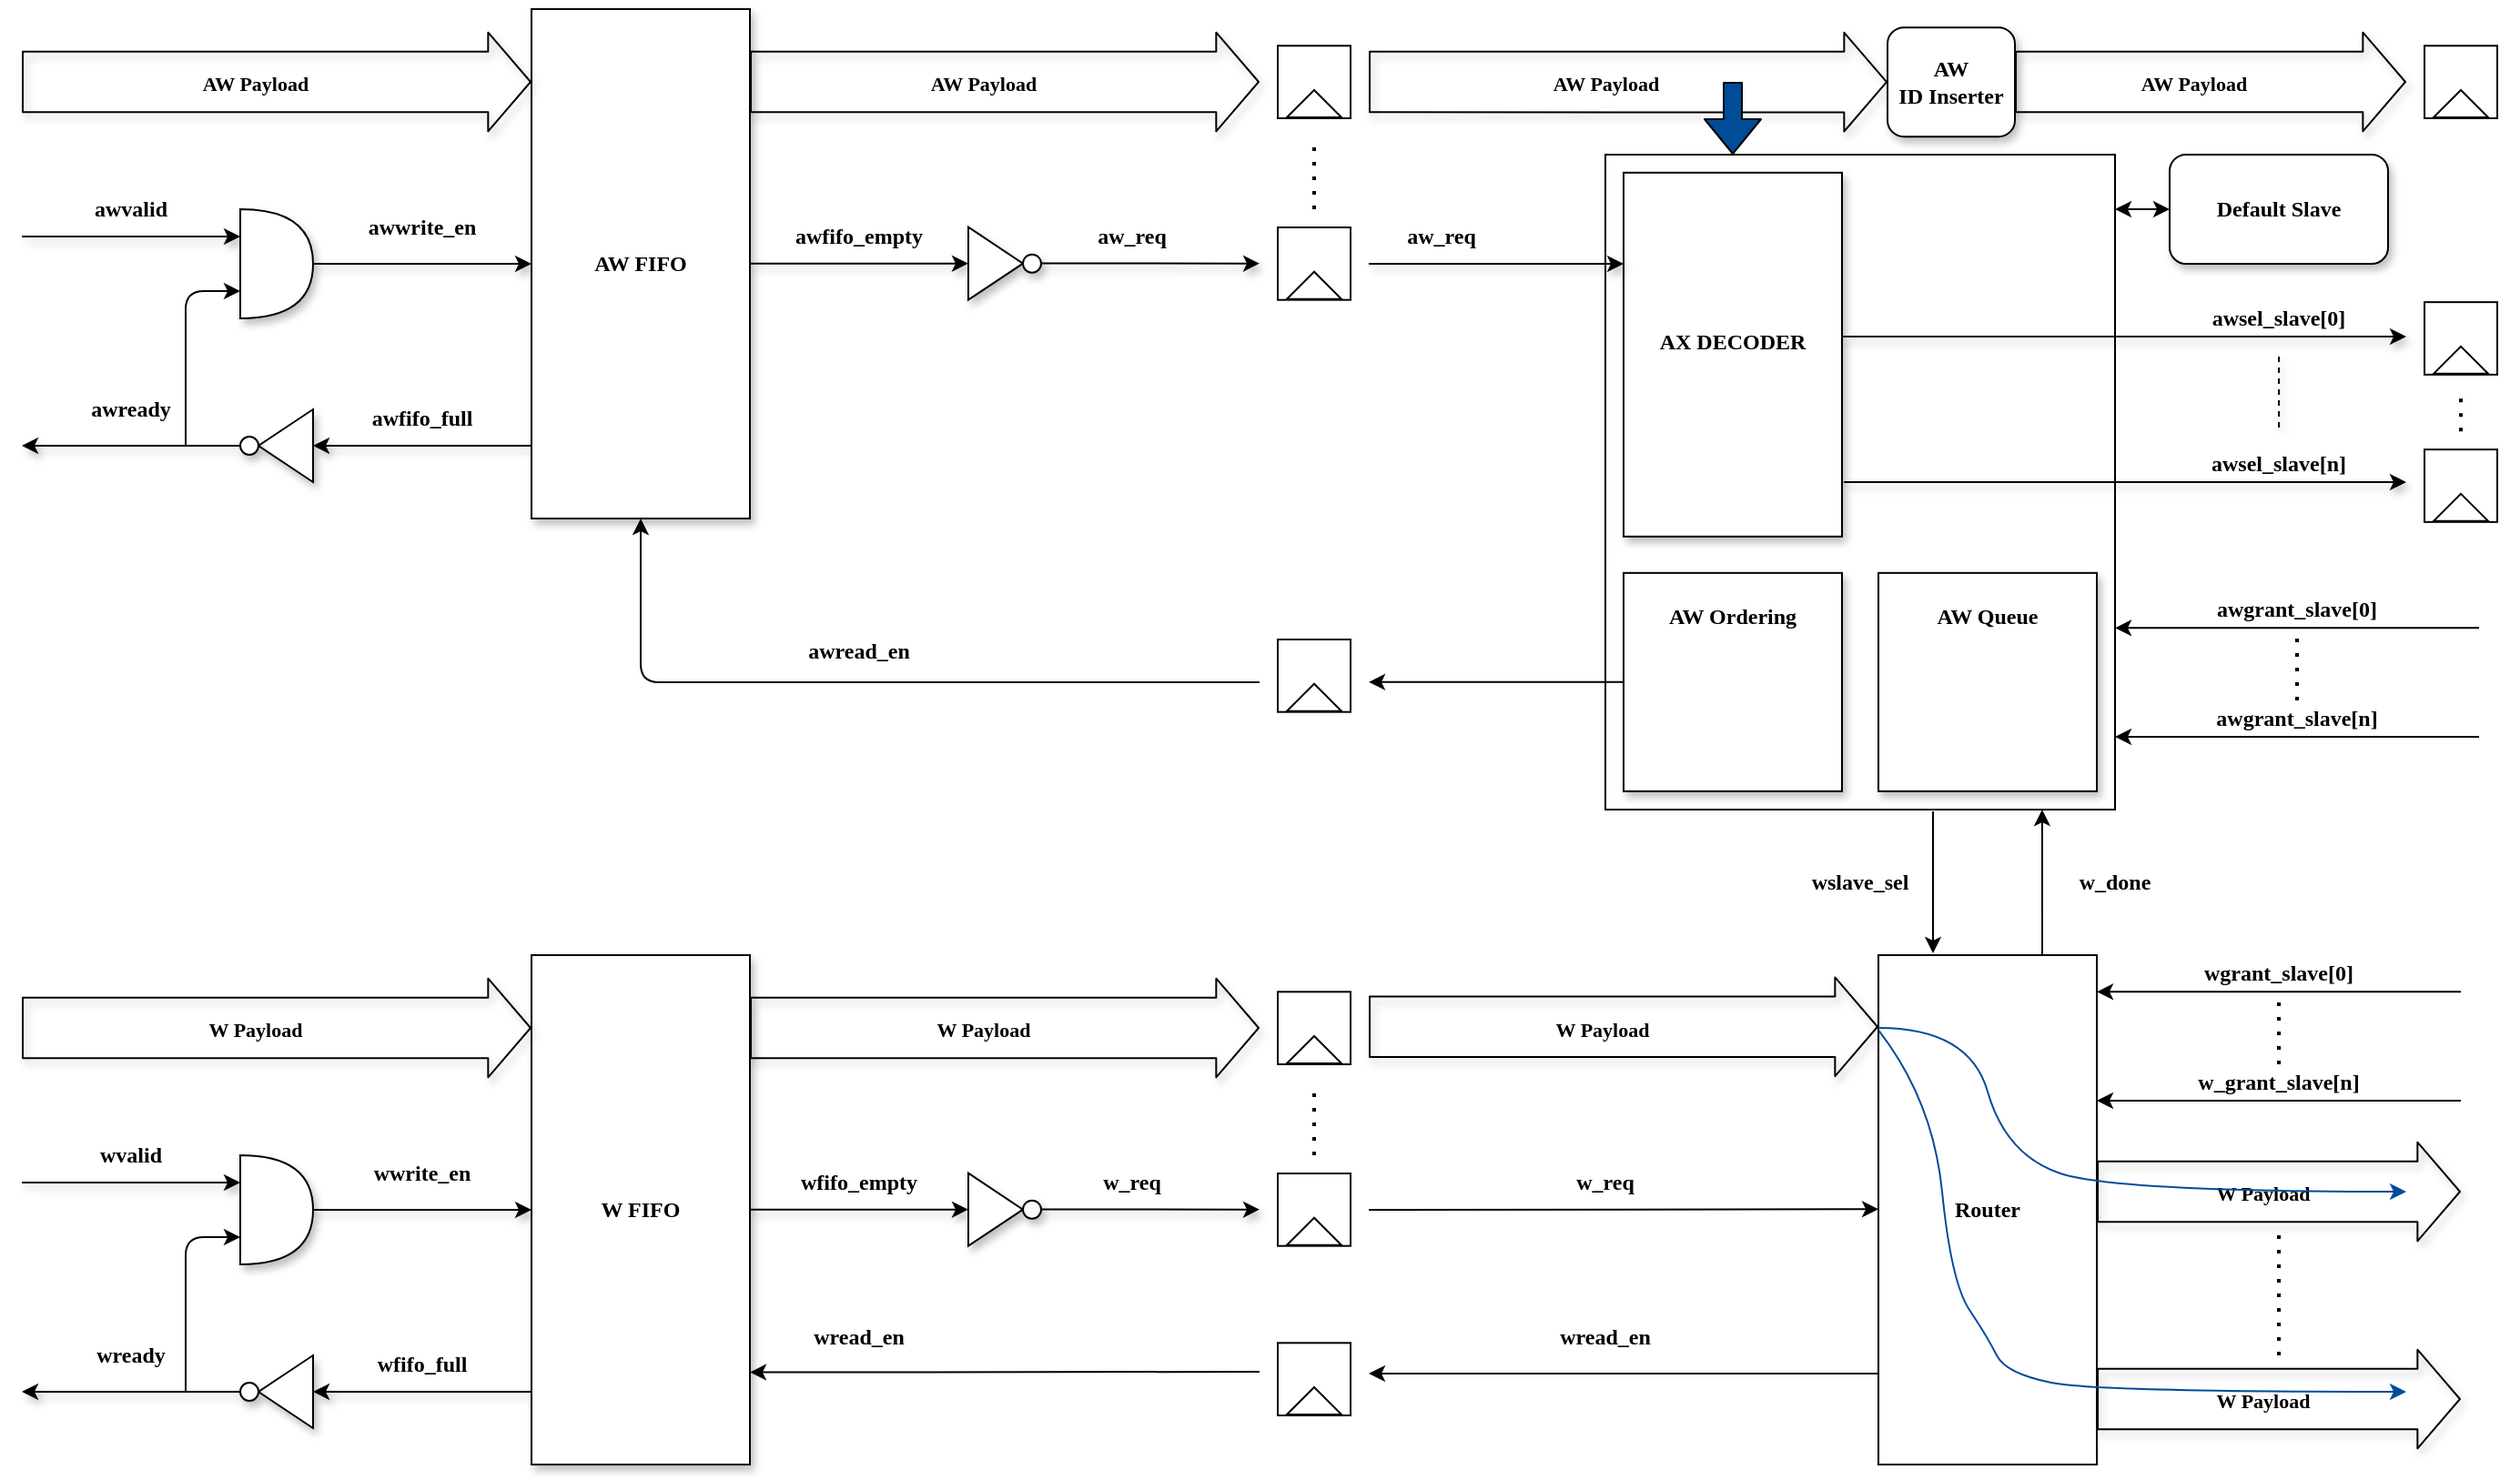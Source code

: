 <mxfile version="13.9.5" type="device" pages="3"><diagram id="Aj3oxXdan2r6FdUcRU4E" name="Connection"><mxGraphModel dx="912" dy="465" grid="1" gridSize="10" guides="1" tooltips="1" connect="1" arrows="1" fold="1" page="1" pageScale="1" pageWidth="827" pageHeight="1169" math="0" shadow="0"><root><mxCell id="0"/><mxCell id="1" parent="0"/><mxCell id="RR-qkrMecW8TZ9O_zcxg-2" value="" style="endArrow=classic;html=1;entryX=0;entryY=0.25;entryDx=0;entryDy=0;entryPerimeter=0;shadow=1;" edge="1" parent="1" target="RR-qkrMecW8TZ9O_zcxg-11"><mxGeometry width="50" height="50" relative="1" as="geometry"><mxPoint x="40" y="165" as="sourcePoint"/><mxPoint x="160" y="170" as="targetPoint"/></mxGeometry></mxCell><mxCell id="RR-qkrMecW8TZ9O_zcxg-3" value="&lt;font face=&quot;Times New Roman&quot;&gt;&lt;b&gt;awvalid&lt;/b&gt;&lt;/font&gt;" style="text;html=1;strokeColor=none;fillColor=none;align=center;verticalAlign=middle;whiteSpace=wrap;rounded=0;shadow=1;" vertex="1" parent="1"><mxGeometry x="80" y="140" width="40" height="20" as="geometry"/></mxCell><mxCell id="RR-qkrMecW8TZ9O_zcxg-4" value="&lt;font face=&quot;Times New Roman&quot;&gt;&lt;b&gt;awready&lt;/b&gt;&lt;/font&gt;" style="text;html=1;strokeColor=none;fillColor=none;align=center;verticalAlign=middle;whiteSpace=wrap;rounded=0;shadow=1;" vertex="1" parent="1"><mxGeometry x="80" y="250" width="40" height="20" as="geometry"/></mxCell><mxCell id="RR-qkrMecW8TZ9O_zcxg-5" value="" style="endArrow=classic;html=1;shadow=1;" edge="1" parent="1"><mxGeometry width="50" height="50" relative="1" as="geometry"><mxPoint x="160" y="280" as="sourcePoint"/><mxPoint x="40" y="280" as="targetPoint"/></mxGeometry></mxCell><mxCell id="RR-qkrMecW8TZ9O_zcxg-6" value="&lt;font face=&quot;Times New Roman&quot;&gt;&lt;b&gt;awfifo_full&lt;/b&gt;&lt;/font&gt;" style="text;html=1;strokeColor=none;fillColor=none;align=center;verticalAlign=middle;whiteSpace=wrap;rounded=0;shadow=1;" vertex="1" parent="1"><mxGeometry x="240" y="255" width="40" height="20" as="geometry"/></mxCell><mxCell id="RR-qkrMecW8TZ9O_zcxg-7" value="&lt;font face=&quot;Times New Roman&quot;&gt;&lt;b&gt;awfifo_empty&lt;/b&gt;&lt;/font&gt;" style="text;html=1;strokeColor=none;fillColor=none;align=center;verticalAlign=middle;whiteSpace=wrap;rounded=0;" vertex="1" parent="1"><mxGeometry x="480" y="154.84" width="40" height="20" as="geometry"/></mxCell><mxCell id="RR-qkrMecW8TZ9O_zcxg-8" value="" style="triangle;whiteSpace=wrap;html=1;fontFamily=Times New Roman;fontSize=14;rotation=-180;shadow=1;" vertex="1" parent="1"><mxGeometry x="170" y="260" width="30" height="40" as="geometry"/></mxCell><mxCell id="RR-qkrMecW8TZ9O_zcxg-9" value="" style="ellipse;whiteSpace=wrap;html=1;aspect=fixed;fontFamily=Times New Roman;fontSize=14;shadow=1;" vertex="1" parent="1"><mxGeometry x="160" y="275" width="10" height="10" as="geometry"/></mxCell><mxCell id="RR-qkrMecW8TZ9O_zcxg-10" value="" style="endArrow=classic;html=1;entryX=0;entryY=0.5;entryDx=0;entryDy=0;shadow=1;" edge="1" parent="1" target="RR-qkrMecW8TZ9O_zcxg-8"><mxGeometry width="50" height="50" relative="1" as="geometry"><mxPoint x="320" y="280" as="sourcePoint"/><mxPoint x="370" y="230" as="targetPoint"/></mxGeometry></mxCell><mxCell id="RR-qkrMecW8TZ9O_zcxg-15" style="edgeStyle=orthogonalEdgeStyle;rounded=0;orthogonalLoop=1;jettySize=auto;html=1;shadow=1;" edge="1" parent="1" source="RR-qkrMecW8TZ9O_zcxg-11"><mxGeometry relative="1" as="geometry"><mxPoint x="320.0" y="180" as="targetPoint"/></mxGeometry></mxCell><mxCell id="RR-qkrMecW8TZ9O_zcxg-11" value="" style="shape=or;whiteSpace=wrap;html=1;shadow=1;" vertex="1" parent="1"><mxGeometry x="160" y="150" width="40" height="60" as="geometry"/></mxCell><mxCell id="RR-qkrMecW8TZ9O_zcxg-16" value="&lt;font face=&quot;Times New Roman&quot;&gt;&lt;b&gt;awwrite_en&lt;/b&gt;&lt;/font&gt;" style="text;html=1;strokeColor=none;fillColor=none;align=center;verticalAlign=middle;whiteSpace=wrap;rounded=0;shadow=1;" vertex="1" parent="1"><mxGeometry x="240" y="150" width="40" height="20" as="geometry"/></mxCell><mxCell id="RR-qkrMecW8TZ9O_zcxg-17" value="&lt;font face=&quot;Times New Roman&quot;&gt;&lt;b&gt;AW FIFO&lt;/b&gt;&lt;/font&gt;" style="rounded=0;whiteSpace=wrap;html=1;shadow=1;" vertex="1" parent="1"><mxGeometry x="320" y="40" width="120" height="280" as="geometry"/></mxCell><mxCell id="RR-qkrMecW8TZ9O_zcxg-18" value="" style="shape=flexArrow;endArrow=classic;html=1;shadow=1;width=33.333;endSize=7.442;" edge="1" parent="1"><mxGeometry width="50" height="50" relative="1" as="geometry"><mxPoint x="40" y="80" as="sourcePoint"/><mxPoint x="320" y="80" as="targetPoint"/></mxGeometry></mxCell><mxCell id="RR-qkrMecW8TZ9O_zcxg-20" value="&lt;font face=&quot;Times New Roman&quot;&gt;&lt;b&gt;AW Payload&lt;/b&gt;&lt;/font&gt;" style="edgeLabel;html=1;align=center;verticalAlign=middle;resizable=0;points=[];" vertex="1" connectable="0" parent="RR-qkrMecW8TZ9O_zcxg-18"><mxGeometry x="-0.088" y="-1" relative="1" as="geometry"><mxPoint as="offset"/></mxGeometry></mxCell><mxCell id="RR-qkrMecW8TZ9O_zcxg-21" value="" style="shape=flexArrow;endArrow=classic;html=1;shadow=1;width=33.333;endSize=7.442;" edge="1" parent="1"><mxGeometry width="50" height="50" relative="1" as="geometry"><mxPoint x="440" y="80" as="sourcePoint"/><mxPoint x="720" y="80" as="targetPoint"/></mxGeometry></mxCell><mxCell id="RR-qkrMecW8TZ9O_zcxg-22" value="&lt;font face=&quot;Times New Roman&quot;&gt;&lt;b&gt;AW Payload&lt;/b&gt;&lt;/font&gt;" style="edgeLabel;html=1;align=center;verticalAlign=middle;resizable=0;points=[];" vertex="1" connectable="0" parent="RR-qkrMecW8TZ9O_zcxg-21"><mxGeometry x="-0.088" y="-1" relative="1" as="geometry"><mxPoint as="offset"/></mxGeometry></mxCell><mxCell id="RR-qkrMecW8TZ9O_zcxg-23" value="" style="endArrow=classic;html=1;shadow=1;" edge="1" parent="1"><mxGeometry width="50" height="50" relative="1" as="geometry"><mxPoint x="440" y="179.84" as="sourcePoint"/><mxPoint x="560" y="179.84" as="targetPoint"/></mxGeometry></mxCell><mxCell id="RR-qkrMecW8TZ9O_zcxg-24" value="" style="triangle;whiteSpace=wrap;html=1;fontFamily=Times New Roman;fontSize=14;shadow=1;" vertex="1" parent="1"><mxGeometry x="560" y="159.84" width="30" height="40" as="geometry"/></mxCell><mxCell id="RR-qkrMecW8TZ9O_zcxg-26" style="edgeStyle=orthogonalEdgeStyle;rounded=0;orthogonalLoop=1;jettySize=auto;html=1;shadow=1;" edge="1" parent="1" source="RR-qkrMecW8TZ9O_zcxg-25"><mxGeometry relative="1" as="geometry"><mxPoint x="720" y="179.84" as="targetPoint"/></mxGeometry></mxCell><mxCell id="RR-qkrMecW8TZ9O_zcxg-25" value="" style="ellipse;whiteSpace=wrap;html=1;aspect=fixed;fontFamily=Times New Roman;fontSize=14;shadow=1;" vertex="1" parent="1"><mxGeometry x="590" y="174.84" width="10" height="10" as="geometry"/></mxCell><mxCell id="RR-qkrMecW8TZ9O_zcxg-27" value="&lt;font face=&quot;Times New Roman&quot;&gt;&lt;b&gt;aw_req&lt;/b&gt;&lt;/font&gt;" style="text;html=1;strokeColor=none;fillColor=none;align=center;verticalAlign=middle;whiteSpace=wrap;rounded=0;" vertex="1" parent="1"><mxGeometry x="630" y="154.84" width="40" height="20" as="geometry"/></mxCell><mxCell id="RR-qkrMecW8TZ9O_zcxg-28" value="&lt;font face=&quot;Times New Roman&quot;&gt;&lt;b&gt;awread_en&lt;/b&gt;&lt;/font&gt;" style="text;html=1;strokeColor=none;fillColor=none;align=center;verticalAlign=middle;whiteSpace=wrap;rounded=0;" vertex="1" parent="1"><mxGeometry x="480" y="383.34" width="40" height="20" as="geometry"/></mxCell><mxCell id="RR-qkrMecW8TZ9O_zcxg-31" value="" style="rounded=0;whiteSpace=wrap;html=1;" vertex="1" parent="1"><mxGeometry x="730" y="60.16" width="40" height="39.84" as="geometry"/></mxCell><mxCell id="RR-qkrMecW8TZ9O_zcxg-32" value="" style="triangle;whiteSpace=wrap;html=1;rotation=-90;" vertex="1" parent="1"><mxGeometry x="742.5" y="77.0" width="15" height="30" as="geometry"/></mxCell><mxCell id="RR-qkrMecW8TZ9O_zcxg-35" value="" style="endArrow=none;dashed=1;html=1;dashPattern=1 3;strokeWidth=2;" edge="1" parent="1"><mxGeometry width="50" height="50" relative="1" as="geometry"><mxPoint x="750" y="150" as="sourcePoint"/><mxPoint x="750" y="111.16" as="targetPoint"/></mxGeometry></mxCell><mxCell id="RR-qkrMecW8TZ9O_zcxg-36" value="" style="rounded=0;whiteSpace=wrap;html=1;" vertex="1" parent="1"><mxGeometry x="730" y="160" width="40" height="39.84" as="geometry"/></mxCell><mxCell id="RR-qkrMecW8TZ9O_zcxg-37" value="" style="triangle;whiteSpace=wrap;html=1;rotation=-90;" vertex="1" parent="1"><mxGeometry x="742.5" y="176.84" width="15" height="30" as="geometry"/></mxCell><mxCell id="RR-qkrMecW8TZ9O_zcxg-39" value="" style="shape=flexArrow;endArrow=classic;html=1;shadow=1;width=33.333;endSize=7.442;entryX=0;entryY=0.5;entryDx=0;entryDy=0;" edge="1" parent="1" target="RR-qkrMecW8TZ9O_zcxg-54"><mxGeometry width="50" height="50" relative="1" as="geometry"><mxPoint x="780" y="80" as="sourcePoint"/><mxPoint x="1040" y="80" as="targetPoint"/></mxGeometry></mxCell><mxCell id="RR-qkrMecW8TZ9O_zcxg-40" value="&lt;font face=&quot;Times New Roman&quot;&gt;&lt;b&gt;AW Payload&lt;/b&gt;&lt;/font&gt;" style="edgeLabel;html=1;align=center;verticalAlign=middle;resizable=0;points=[];" vertex="1" connectable="0" parent="RR-qkrMecW8TZ9O_zcxg-39"><mxGeometry x="-0.088" y="-1" relative="1" as="geometry"><mxPoint as="offset"/></mxGeometry></mxCell><mxCell id="RR-qkrMecW8TZ9O_zcxg-42" value="&lt;font face=&quot;Times New Roman&quot;&gt;&lt;b&gt;aw_req&lt;/b&gt;&lt;/font&gt;" style="text;html=1;strokeColor=none;fillColor=none;align=center;verticalAlign=middle;whiteSpace=wrap;rounded=0;" vertex="1" parent="1"><mxGeometry x="800" y="154.84" width="40" height="20" as="geometry"/></mxCell><mxCell id="RR-qkrMecW8TZ9O_zcxg-54" value="&lt;font face=&quot;Times New Roman&quot;&gt;&lt;b&gt;AW&lt;br&gt;ID Inserter&lt;/b&gt;&lt;/font&gt;" style="rounded=1;whiteSpace=wrap;html=1;shadow=1;fillColor=#FFFFFF;" vertex="1" parent="1"><mxGeometry x="1065" y="50.08" width="70" height="60" as="geometry"/></mxCell><mxCell id="RR-qkrMecW8TZ9O_zcxg-55" value="" style="shape=flexArrow;endArrow=classic;html=1;shadow=1;width=33.333;endSize=7.442;" edge="1" parent="1"><mxGeometry width="50" height="50" relative="1" as="geometry"><mxPoint x="1135" y="80" as="sourcePoint"/><mxPoint x="1350" y="80" as="targetPoint"/></mxGeometry></mxCell><mxCell id="RR-qkrMecW8TZ9O_zcxg-56" value="&lt;font face=&quot;Times New Roman&quot;&gt;&lt;b&gt;AW Payload&lt;/b&gt;&lt;/font&gt;" style="edgeLabel;html=1;align=center;verticalAlign=middle;resizable=0;points=[];" vertex="1" connectable="0" parent="RR-qkrMecW8TZ9O_zcxg-55"><mxGeometry x="-0.088" y="-1" relative="1" as="geometry"><mxPoint as="offset"/></mxGeometry></mxCell><mxCell id="RR-qkrMecW8TZ9O_zcxg-65" value="" style="rounded=0;whiteSpace=wrap;html=1;" vertex="1" parent="1"><mxGeometry x="1360" y="60.16" width="40" height="39.84" as="geometry"/></mxCell><mxCell id="RR-qkrMecW8TZ9O_zcxg-66" value="" style="triangle;whiteSpace=wrap;html=1;rotation=-90;" vertex="1" parent="1"><mxGeometry x="1372.5" y="77.0" width="15" height="30" as="geometry"/></mxCell><mxCell id="RR-qkrMecW8TZ9O_zcxg-67" value="" style="endArrow=none;dashed=1;html=1;dashPattern=1 3;strokeWidth=2;" edge="1" parent="1"><mxGeometry width="50" height="50" relative="1" as="geometry"><mxPoint x="1380" y="272.08" as="sourcePoint"/><mxPoint x="1380" y="251.08" as="targetPoint"/></mxGeometry></mxCell><mxCell id="RR-qkrMecW8TZ9O_zcxg-68" value="" style="rounded=0;whiteSpace=wrap;html=1;" vertex="1" parent="1"><mxGeometry x="1360" y="282.08" width="40" height="39.84" as="geometry"/></mxCell><mxCell id="RR-qkrMecW8TZ9O_zcxg-69" value="" style="triangle;whiteSpace=wrap;html=1;rotation=-90;" vertex="1" parent="1"><mxGeometry x="1372.5" y="298.92" width="15" height="30" as="geometry"/></mxCell><mxCell id="RR-qkrMecW8TZ9O_zcxg-70" value="" style="rounded=0;whiteSpace=wrap;html=1;" vertex="1" parent="1"><mxGeometry x="1360" y="201.08" width="40" height="39.84" as="geometry"/></mxCell><mxCell id="RR-qkrMecW8TZ9O_zcxg-71" value="" style="triangle;whiteSpace=wrap;html=1;rotation=-90;" vertex="1" parent="1"><mxGeometry x="1372.5" y="217.92" width="15" height="30" as="geometry"/></mxCell><mxCell id="hDY5jJTmr2RCLuRJWNEP-3" value="&lt;font face=&quot;Times New Roman&quot;&gt;&lt;b&gt;Default Slave&lt;/b&gt;&lt;/font&gt;" style="rounded=1;whiteSpace=wrap;html=1;shadow=1;" vertex="1" parent="1"><mxGeometry x="1220" y="120" width="120" height="60" as="geometry"/></mxCell><mxCell id="hDY5jJTmr2RCLuRJWNEP-5" value="" style="endArrow=none;dashed=1;html=1;shadow=1;" edge="1" parent="1"><mxGeometry width="50" height="50" relative="1" as="geometry"><mxPoint x="1280" y="270.0" as="sourcePoint"/><mxPoint x="1280" y="230.0" as="targetPoint"/></mxGeometry></mxCell><mxCell id="hDY5jJTmr2RCLuRJWNEP-6" value="&lt;font face=&quot;Times New Roman&quot;&gt;&lt;b&gt;awsel_slave[0]&lt;/b&gt;&lt;/font&gt;" style="text;html=1;strokeColor=none;fillColor=none;align=center;verticalAlign=middle;whiteSpace=wrap;rounded=0;shadow=1;" vertex="1" parent="1"><mxGeometry x="1260" y="199.84" width="40" height="20" as="geometry"/></mxCell><mxCell id="hDY5jJTmr2RCLuRJWNEP-7" value="&lt;font face=&quot;Times New Roman&quot;&gt;&lt;b&gt;awsel_slave[n]&lt;/b&gt;&lt;/font&gt;" style="text;html=1;strokeColor=none;fillColor=none;align=center;verticalAlign=middle;whiteSpace=wrap;rounded=0;shadow=1;" vertex="1" parent="1"><mxGeometry x="1260" y="280" width="40" height="20" as="geometry"/></mxCell><mxCell id="hDY5jJTmr2RCLuRJWNEP-10" value="" style="rounded=0;whiteSpace=wrap;html=1;shadow=0;" vertex="1" parent="1"><mxGeometry x="910" y="120" width="280" height="360" as="geometry"/></mxCell><mxCell id="hDY5jJTmr2RCLuRJWNEP-11" value="&lt;font face=&quot;Times New Roman&quot;&gt;&lt;b&gt;AX DECODER&lt;br&gt;&lt;br&gt;&lt;/b&gt;&lt;/font&gt;" style="rounded=0;whiteSpace=wrap;html=1;shadow=1;" vertex="1" parent="1"><mxGeometry x="920" y="129.92" width="120" height="200" as="geometry"/></mxCell><mxCell id="hDY5jJTmr2RCLuRJWNEP-20" style="edgeStyle=orthogonalEdgeStyle;rounded=0;orthogonalLoop=1;jettySize=auto;html=1;shadow=0;strokeColor=#000000;fillColor=#004C99;" edge="1" parent="1" source="hDY5jJTmr2RCLuRJWNEP-12"><mxGeometry relative="1" as="geometry"><mxPoint x="780" y="409.92" as="targetPoint"/></mxGeometry></mxCell><mxCell id="hDY5jJTmr2RCLuRJWNEP-12" value="&lt;font face=&quot;Times New Roman&quot;&gt;&lt;b&gt;AW Ordering&lt;br&gt;&lt;br&gt;&lt;br&gt;&lt;br&gt;&lt;br&gt;&lt;br&gt;&lt;/b&gt;&lt;/font&gt;" style="rounded=0;whiteSpace=wrap;html=1;shadow=1;" vertex="1" parent="1"><mxGeometry x="920" y="349.92" width="120" height="120" as="geometry"/></mxCell><mxCell id="hDY5jJTmr2RCLuRJWNEP-13" value="&lt;font face=&quot;Times New Roman&quot;&gt;&lt;b&gt;AW Queue&lt;br&gt;&lt;br&gt;&lt;br&gt;&lt;br&gt;&lt;br&gt;&lt;br&gt;&lt;/b&gt;&lt;/font&gt;" style="rounded=0;whiteSpace=wrap;html=1;shadow=1;" vertex="1" parent="1"><mxGeometry x="1060" y="349.92" width="120" height="120" as="geometry"/></mxCell><mxCell id="hDY5jJTmr2RCLuRJWNEP-14" value="" style="endArrow=classic;html=1;shadow=1;" edge="1" parent="1"><mxGeometry width="50" height="50" relative="1" as="geometry"><mxPoint x="780" y="180" as="sourcePoint"/><mxPoint x="920" y="180" as="targetPoint"/></mxGeometry></mxCell><mxCell id="hDY5jJTmr2RCLuRJWNEP-15" value="" style="endArrow=classic;html=1;shadow=1;exitX=1.008;exitY=0.9;exitDx=0;exitDy=0;exitPerimeter=0;" edge="1" parent="1"><mxGeometry width="50" height="50" relative="1" as="geometry"><mxPoint x="1040.96" y="300" as="sourcePoint"/><mxPoint x="1350" y="300" as="targetPoint"/></mxGeometry></mxCell><mxCell id="hDY5jJTmr2RCLuRJWNEP-16" value="" style="endArrow=classic;html=1;shadow=1;exitX=1;exitY=0.5;exitDx=0;exitDy=0;" edge="1" parent="1"><mxGeometry width="50" height="50" relative="1" as="geometry"><mxPoint x="1040" y="220" as="sourcePoint"/><mxPoint x="1350" y="220" as="targetPoint"/></mxGeometry></mxCell><mxCell id="hDY5jJTmr2RCLuRJWNEP-17" value="" style="shape=flexArrow;endArrow=classic;html=1;shadow=0;strokeColor=#000000;fillColor=#004C99;entryX=0.25;entryY=0;entryDx=0;entryDy=0;" edge="1" parent="1" target="hDY5jJTmr2RCLuRJWNEP-10"><mxGeometry width="50" height="50" relative="1" as="geometry"><mxPoint x="980" y="80" as="sourcePoint"/><mxPoint x="1030" y="40" as="targetPoint"/></mxGeometry></mxCell><mxCell id="hDY5jJTmr2RCLuRJWNEP-18" value="" style="rounded=0;whiteSpace=wrap;html=1;" vertex="1" parent="1"><mxGeometry x="730" y="386.5" width="40" height="39.84" as="geometry"/></mxCell><mxCell id="hDY5jJTmr2RCLuRJWNEP-19" value="" style="triangle;whiteSpace=wrap;html=1;rotation=-90;" vertex="1" parent="1"><mxGeometry x="742.5" y="403.34" width="15" height="30" as="geometry"/></mxCell><mxCell id="hDY5jJTmr2RCLuRJWNEP-21" value="" style="endArrow=classic;html=1;shadow=0;strokeColor=#000000;fillColor=#004C99;entryX=0.5;entryY=1;entryDx=0;entryDy=0;" edge="1" parent="1" target="RR-qkrMecW8TZ9O_zcxg-17"><mxGeometry width="50" height="50" relative="1" as="geometry"><mxPoint x="720" y="410" as="sourcePoint"/><mxPoint x="770" y="360" as="targetPoint"/><Array as="points"><mxPoint x="380" y="410"/></Array></mxGeometry></mxCell><mxCell id="i7O0NpXMipkf5AhLU5og-2" value="" style="endArrow=classic;html=1;shadow=0;strokeColor=#000000;fillColor=#004C99;entryX=0;entryY=0.75;entryDx=0;entryDy=0;entryPerimeter=0;" edge="1" parent="1" target="RR-qkrMecW8TZ9O_zcxg-11"><mxGeometry width="50" height="50" relative="1" as="geometry"><mxPoint x="130" y="280" as="sourcePoint"/><mxPoint x="170" y="220" as="targetPoint"/><Array as="points"><mxPoint x="130" y="195"/></Array></mxGeometry></mxCell><mxCell id="t8ASBgWHD2kkm6oFRTiw-1" value="" style="endArrow=classic;html=1;entryX=0;entryY=0.25;entryDx=0;entryDy=0;entryPerimeter=0;shadow=1;" edge="1" parent="1" target="t8ASBgWHD2kkm6oFRTiw-11"><mxGeometry width="50" height="50" relative="1" as="geometry"><mxPoint x="40" y="685" as="sourcePoint"/><mxPoint x="160" y="690" as="targetPoint"/></mxGeometry></mxCell><mxCell id="t8ASBgWHD2kkm6oFRTiw-2" value="&lt;font face=&quot;Times New Roman&quot;&gt;&lt;b&gt;wvalid&lt;/b&gt;&lt;/font&gt;" style="text;html=1;strokeColor=none;fillColor=none;align=center;verticalAlign=middle;whiteSpace=wrap;rounded=0;shadow=1;" vertex="1" parent="1"><mxGeometry x="80" y="660" width="40" height="20" as="geometry"/></mxCell><mxCell id="t8ASBgWHD2kkm6oFRTiw-3" value="&lt;font face=&quot;Times New Roman&quot;&gt;&lt;b&gt;wready&lt;/b&gt;&lt;/font&gt;" style="text;html=1;strokeColor=none;fillColor=none;align=center;verticalAlign=middle;whiteSpace=wrap;rounded=0;shadow=1;" vertex="1" parent="1"><mxGeometry x="80" y="770" width="40" height="20" as="geometry"/></mxCell><mxCell id="t8ASBgWHD2kkm6oFRTiw-4" value="" style="endArrow=classic;html=1;shadow=1;" edge="1" parent="1"><mxGeometry width="50" height="50" relative="1" as="geometry"><mxPoint x="160" y="800" as="sourcePoint"/><mxPoint x="40" y="800" as="targetPoint"/></mxGeometry></mxCell><mxCell id="t8ASBgWHD2kkm6oFRTiw-5" value="&lt;font face=&quot;Times New Roman&quot;&gt;&lt;b&gt;wfifo_full&lt;/b&gt;&lt;/font&gt;" style="text;html=1;strokeColor=none;fillColor=none;align=center;verticalAlign=middle;whiteSpace=wrap;rounded=0;shadow=1;" vertex="1" parent="1"><mxGeometry x="240" y="775" width="40" height="20" as="geometry"/></mxCell><mxCell id="t8ASBgWHD2kkm6oFRTiw-6" value="&lt;font face=&quot;Times New Roman&quot;&gt;&lt;b&gt;wfifo_empty&lt;/b&gt;&lt;/font&gt;" style="text;html=1;strokeColor=none;fillColor=none;align=center;verticalAlign=middle;whiteSpace=wrap;rounded=0;" vertex="1" parent="1"><mxGeometry x="480" y="674.84" width="40" height="20" as="geometry"/></mxCell><mxCell id="t8ASBgWHD2kkm6oFRTiw-7" value="" style="triangle;whiteSpace=wrap;html=1;fontFamily=Times New Roman;fontSize=14;rotation=-180;shadow=1;" vertex="1" parent="1"><mxGeometry x="170" y="780" width="30" height="40" as="geometry"/></mxCell><mxCell id="t8ASBgWHD2kkm6oFRTiw-8" value="" style="ellipse;whiteSpace=wrap;html=1;aspect=fixed;fontFamily=Times New Roman;fontSize=14;shadow=1;" vertex="1" parent="1"><mxGeometry x="160" y="795" width="10" height="10" as="geometry"/></mxCell><mxCell id="t8ASBgWHD2kkm6oFRTiw-9" value="" style="endArrow=classic;html=1;entryX=0;entryY=0.5;entryDx=0;entryDy=0;shadow=1;" edge="1" parent="1" target="t8ASBgWHD2kkm6oFRTiw-7"><mxGeometry width="50" height="50" relative="1" as="geometry"><mxPoint x="320" y="800" as="sourcePoint"/><mxPoint x="370" y="750" as="targetPoint"/></mxGeometry></mxCell><mxCell id="t8ASBgWHD2kkm6oFRTiw-10" style="edgeStyle=orthogonalEdgeStyle;rounded=0;orthogonalLoop=1;jettySize=auto;html=1;shadow=1;" edge="1" parent="1" source="t8ASBgWHD2kkm6oFRTiw-11"><mxGeometry relative="1" as="geometry"><mxPoint x="320" y="700" as="targetPoint"/></mxGeometry></mxCell><mxCell id="t8ASBgWHD2kkm6oFRTiw-11" value="" style="shape=or;whiteSpace=wrap;html=1;shadow=1;" vertex="1" parent="1"><mxGeometry x="160" y="670" width="40" height="60" as="geometry"/></mxCell><mxCell id="t8ASBgWHD2kkm6oFRTiw-12" value="&lt;font face=&quot;Times New Roman&quot;&gt;&lt;b&gt;wwrite_en&lt;/b&gt;&lt;/font&gt;" style="text;html=1;strokeColor=none;fillColor=none;align=center;verticalAlign=middle;whiteSpace=wrap;rounded=0;shadow=1;" vertex="1" parent="1"><mxGeometry x="240" y="670" width="40" height="20" as="geometry"/></mxCell><mxCell id="t8ASBgWHD2kkm6oFRTiw-13" value="&lt;font face=&quot;Times New Roman&quot;&gt;&lt;b&gt;W FIFO&lt;/b&gt;&lt;/font&gt;" style="rounded=0;whiteSpace=wrap;html=1;shadow=1;" vertex="1" parent="1"><mxGeometry x="320" y="560" width="120" height="280" as="geometry"/></mxCell><mxCell id="t8ASBgWHD2kkm6oFRTiw-14" value="" style="shape=flexArrow;endArrow=classic;html=1;shadow=1;width=33.333;endSize=7.442;" edge="1" parent="1"><mxGeometry width="50" height="50" relative="1" as="geometry"><mxPoint x="40" y="600" as="sourcePoint"/><mxPoint x="320" y="600" as="targetPoint"/></mxGeometry></mxCell><mxCell id="t8ASBgWHD2kkm6oFRTiw-15" value="&lt;font face=&quot;Times New Roman&quot;&gt;&lt;b&gt;W Payload&lt;/b&gt;&lt;/font&gt;" style="edgeLabel;html=1;align=center;verticalAlign=middle;resizable=0;points=[];" vertex="1" connectable="0" parent="t8ASBgWHD2kkm6oFRTiw-14"><mxGeometry x="-0.088" y="-1" relative="1" as="geometry"><mxPoint as="offset"/></mxGeometry></mxCell><mxCell id="t8ASBgWHD2kkm6oFRTiw-16" value="" style="shape=flexArrow;endArrow=classic;html=1;shadow=1;width=33.333;endSize=7.442;" edge="1" parent="1"><mxGeometry width="50" height="50" relative="1" as="geometry"><mxPoint x="440" y="600" as="sourcePoint"/><mxPoint x="720" y="600" as="targetPoint"/></mxGeometry></mxCell><mxCell id="t8ASBgWHD2kkm6oFRTiw-17" value="&lt;font face=&quot;Times New Roman&quot;&gt;&lt;b&gt;W Payload&lt;/b&gt;&lt;/font&gt;" style="edgeLabel;html=1;align=center;verticalAlign=middle;resizable=0;points=[];" vertex="1" connectable="0" parent="t8ASBgWHD2kkm6oFRTiw-16"><mxGeometry x="-0.088" y="-1" relative="1" as="geometry"><mxPoint as="offset"/></mxGeometry></mxCell><mxCell id="t8ASBgWHD2kkm6oFRTiw-18" value="" style="endArrow=classic;html=1;shadow=1;" edge="1" parent="1"><mxGeometry width="50" height="50" relative="1" as="geometry"><mxPoint x="440" y="699.84" as="sourcePoint"/><mxPoint x="560" y="699.84" as="targetPoint"/></mxGeometry></mxCell><mxCell id="t8ASBgWHD2kkm6oFRTiw-19" value="" style="triangle;whiteSpace=wrap;html=1;fontFamily=Times New Roman;fontSize=14;shadow=1;" vertex="1" parent="1"><mxGeometry x="560" y="679.84" width="30" height="40" as="geometry"/></mxCell><mxCell id="t8ASBgWHD2kkm6oFRTiw-20" style="edgeStyle=orthogonalEdgeStyle;rounded=0;orthogonalLoop=1;jettySize=auto;html=1;shadow=1;" edge="1" parent="1" source="t8ASBgWHD2kkm6oFRTiw-21"><mxGeometry relative="1" as="geometry"><mxPoint x="720" y="699.84" as="targetPoint"/></mxGeometry></mxCell><mxCell id="t8ASBgWHD2kkm6oFRTiw-21" value="" style="ellipse;whiteSpace=wrap;html=1;aspect=fixed;fontFamily=Times New Roman;fontSize=14;shadow=1;" vertex="1" parent="1"><mxGeometry x="590" y="694.84" width="10" height="10" as="geometry"/></mxCell><mxCell id="t8ASBgWHD2kkm6oFRTiw-22" value="&lt;font face=&quot;Times New Roman&quot;&gt;&lt;b&gt;w_req&lt;/b&gt;&lt;/font&gt;" style="text;html=1;strokeColor=none;fillColor=none;align=center;verticalAlign=middle;whiteSpace=wrap;rounded=0;" vertex="1" parent="1"><mxGeometry x="630" y="674.84" width="40" height="20" as="geometry"/></mxCell><mxCell id="t8ASBgWHD2kkm6oFRTiw-23" value="&lt;font face=&quot;Times New Roman&quot;&gt;&lt;b&gt;wread_en&lt;/b&gt;&lt;/font&gt;" style="text;html=1;strokeColor=none;fillColor=none;align=center;verticalAlign=middle;whiteSpace=wrap;rounded=0;" vertex="1" parent="1"><mxGeometry x="480" y="760" width="40" height="20" as="geometry"/></mxCell><mxCell id="t8ASBgWHD2kkm6oFRTiw-24" value="" style="rounded=0;whiteSpace=wrap;html=1;" vertex="1" parent="1"><mxGeometry x="730" y="580.16" width="40" height="39.84" as="geometry"/></mxCell><mxCell id="t8ASBgWHD2kkm6oFRTiw-25" value="" style="triangle;whiteSpace=wrap;html=1;rotation=-90;" vertex="1" parent="1"><mxGeometry x="742.5" y="597.0" width="15" height="30" as="geometry"/></mxCell><mxCell id="t8ASBgWHD2kkm6oFRTiw-26" value="" style="endArrow=none;dashed=1;html=1;dashPattern=1 3;strokeWidth=2;" edge="1" parent="1"><mxGeometry width="50" height="50" relative="1" as="geometry"><mxPoint x="750" y="670" as="sourcePoint"/><mxPoint x="750" y="631.16" as="targetPoint"/></mxGeometry></mxCell><mxCell id="t8ASBgWHD2kkm6oFRTiw-27" value="" style="rounded=0;whiteSpace=wrap;html=1;" vertex="1" parent="1"><mxGeometry x="730" y="680" width="40" height="39.84" as="geometry"/></mxCell><mxCell id="t8ASBgWHD2kkm6oFRTiw-28" value="" style="triangle;whiteSpace=wrap;html=1;rotation=-90;" vertex="1" parent="1"><mxGeometry x="742.5" y="696.84" width="15" height="30" as="geometry"/></mxCell><mxCell id="t8ASBgWHD2kkm6oFRTiw-29" value="" style="rounded=0;whiteSpace=wrap;html=1;" vertex="1" parent="1"><mxGeometry x="730" y="773.16" width="40" height="39.84" as="geometry"/></mxCell><mxCell id="t8ASBgWHD2kkm6oFRTiw-30" value="" style="triangle;whiteSpace=wrap;html=1;rotation=-90;" vertex="1" parent="1"><mxGeometry x="742.5" y="790.0" width="15" height="30" as="geometry"/></mxCell><mxCell id="t8ASBgWHD2kkm6oFRTiw-32" value="" style="endArrow=classic;html=1;shadow=0;strokeColor=#000000;fillColor=#004C99;entryX=0;entryY=0.75;entryDx=0;entryDy=0;entryPerimeter=0;" edge="1" parent="1" target="t8ASBgWHD2kkm6oFRTiw-11"><mxGeometry width="50" height="50" relative="1" as="geometry"><mxPoint x="130" y="800" as="sourcePoint"/><mxPoint x="170" y="740" as="targetPoint"/><Array as="points"><mxPoint x="130" y="715"/></Array></mxGeometry></mxCell><mxCell id="eH3ahdRAE-lfXJiJemKy-6" value="&lt;font face=&quot;Times New Roman&quot;&gt;&lt;b&gt;Router&lt;/b&gt;&lt;/font&gt;" style="rounded=0;whiteSpace=wrap;html=1;shadow=0;" vertex="1" parent="1"><mxGeometry x="1060" y="560" width="120" height="280" as="geometry"/></mxCell><mxCell id="eH3ahdRAE-lfXJiJemKy-7" value="" style="shape=flexArrow;endArrow=classic;html=1;shadow=1;width=33.333;endSize=7.442;" edge="1" parent="1"><mxGeometry width="50" height="50" relative="1" as="geometry"><mxPoint x="780" y="599.37" as="sourcePoint"/><mxPoint x="1060" y="599.37" as="targetPoint"/></mxGeometry></mxCell><mxCell id="eH3ahdRAE-lfXJiJemKy-8" value="&lt;font face=&quot;Times New Roman&quot;&gt;&lt;b&gt;W Payload&lt;/b&gt;&lt;/font&gt;" style="edgeLabel;html=1;align=center;verticalAlign=middle;resizable=0;points=[];" vertex="1" connectable="0" parent="eH3ahdRAE-lfXJiJemKy-7"><mxGeometry x="-0.088" y="-1" relative="1" as="geometry"><mxPoint as="offset"/></mxGeometry></mxCell><mxCell id="eH3ahdRAE-lfXJiJemKy-9" value="" style="endArrow=classic;html=1;shadow=0;strokeColor=#000000;fillColor=#004C99;" edge="1" parent="1"><mxGeometry width="50" height="50" relative="1" as="geometry"><mxPoint x="780" y="700" as="sourcePoint"/><mxPoint x="1060" y="699.66" as="targetPoint"/></mxGeometry></mxCell><mxCell id="eH3ahdRAE-lfXJiJemKy-10" value="" style="endArrow=classic;html=1;shadow=0;strokeColor=#000000;fillColor=#004C99;entryX=0.25;entryY=0;entryDx=0;entryDy=0;" edge="1" parent="1"><mxGeometry width="50" height="50" relative="1" as="geometry"><mxPoint x="1090" y="481" as="sourcePoint"/><mxPoint x="1090" y="559" as="targetPoint"/></mxGeometry></mxCell><mxCell id="eH3ahdRAE-lfXJiJemKy-11" value="" style="endArrow=classic;html=1;shadow=0;strokeColor=#000000;fillColor=#004C99;entryX=0.857;entryY=1;entryDx=0;entryDy=0;entryPerimeter=0;" edge="1" parent="1" target="hDY5jJTmr2RCLuRJWNEP-10"><mxGeometry width="50" height="50" relative="1" as="geometry"><mxPoint x="1150" y="560" as="sourcePoint"/><mxPoint x="1130" y="490" as="targetPoint"/></mxGeometry></mxCell><mxCell id="eH3ahdRAE-lfXJiJemKy-12" value="&lt;font face=&quot;Times New Roman&quot;&gt;&lt;b&gt;wslave_sel&lt;/b&gt;&lt;/font&gt;" style="text;html=1;strokeColor=none;fillColor=none;align=center;verticalAlign=middle;whiteSpace=wrap;rounded=0;" vertex="1" parent="1"><mxGeometry x="1030" y="510" width="40" height="20" as="geometry"/></mxCell><mxCell id="eH3ahdRAE-lfXJiJemKy-13" value="&lt;b&gt;&lt;font face=&quot;Times New Roman&quot;&gt;w_done&lt;/font&gt;&lt;/b&gt;" style="text;html=1;strokeColor=none;fillColor=none;align=center;verticalAlign=middle;whiteSpace=wrap;rounded=0;" vertex="1" parent="1"><mxGeometry x="1170" y="510" width="40" height="20" as="geometry"/></mxCell><mxCell id="SSeOVX93j0ahTOMtTPR6-1" value="" style="endArrow=classic;html=1;shadow=0;strokeColor=#000000;fillColor=#004C99;" edge="1" parent="1"><mxGeometry width="50" height="50" relative="1" as="geometry"><mxPoint x="1380" y="580.16" as="sourcePoint"/><mxPoint x="1180" y="580.16" as="targetPoint"/></mxGeometry></mxCell><mxCell id="SSeOVX93j0ahTOMtTPR6-2" value="" style="endArrow=classic;html=1;shadow=0;strokeColor=#000000;fillColor=#004C99;" edge="1" parent="1"><mxGeometry width="50" height="50" relative="1" as="geometry"><mxPoint x="1380" y="640" as="sourcePoint"/><mxPoint x="1180" y="640" as="targetPoint"/></mxGeometry></mxCell><mxCell id="SSeOVX93j0ahTOMtTPR6-3" value="&lt;font face=&quot;Times New Roman&quot;&gt;&lt;b&gt;wgrant_slave[0]&lt;/b&gt;&lt;/font&gt;" style="text;html=1;strokeColor=none;fillColor=none;align=center;verticalAlign=middle;whiteSpace=wrap;rounded=0;" vertex="1" parent="1"><mxGeometry x="1260" y="560" width="40" height="20" as="geometry"/></mxCell><mxCell id="SSeOVX93j0ahTOMtTPR6-4" value="&lt;font face=&quot;Times New Roman&quot;&gt;&lt;b&gt;w_grant_slave[n]&lt;/b&gt;&lt;/font&gt;" style="text;html=1;strokeColor=none;fillColor=none;align=center;verticalAlign=middle;whiteSpace=wrap;rounded=0;" vertex="1" parent="1"><mxGeometry x="1260" y="620" width="40" height="20" as="geometry"/></mxCell><mxCell id="SSeOVX93j0ahTOMtTPR6-5" value="" style="shape=flexArrow;endArrow=classic;html=1;shadow=1;width=33.333;endSize=7.442;" edge="1" parent="1"><mxGeometry width="50" height="50" relative="1" as="geometry"><mxPoint x="1180" y="690.0" as="sourcePoint"/><mxPoint x="1380" y="690" as="targetPoint"/></mxGeometry></mxCell><mxCell id="SSeOVX93j0ahTOMtTPR6-6" value="&lt;font face=&quot;Times New Roman&quot;&gt;&lt;b&gt;W Payload&lt;/b&gt;&lt;/font&gt;" style="edgeLabel;html=1;align=center;verticalAlign=middle;resizable=0;points=[];" vertex="1" connectable="0" parent="SSeOVX93j0ahTOMtTPR6-5"><mxGeometry x="-0.088" y="-1" relative="1" as="geometry"><mxPoint as="offset"/></mxGeometry></mxCell><mxCell id="SSeOVX93j0ahTOMtTPR6-7" value="" style="shape=flexArrow;endArrow=classic;html=1;shadow=1;width=33.333;endSize=7.442;" edge="1" parent="1"><mxGeometry width="50" height="50" relative="1" as="geometry"><mxPoint x="1180" y="804" as="sourcePoint"/><mxPoint x="1380" y="804" as="targetPoint"/></mxGeometry></mxCell><mxCell id="SSeOVX93j0ahTOMtTPR6-8" value="&lt;font face=&quot;Times New Roman&quot;&gt;&lt;b&gt;W Payload&lt;/b&gt;&lt;/font&gt;" style="edgeLabel;html=1;align=center;verticalAlign=middle;resizable=0;points=[];" vertex="1" connectable="0" parent="SSeOVX93j0ahTOMtTPR6-7"><mxGeometry x="-0.088" y="-1" relative="1" as="geometry"><mxPoint as="offset"/></mxGeometry></mxCell><mxCell id="SSeOVX93j0ahTOMtTPR6-9" value="" style="endArrow=none;dashed=1;html=1;dashPattern=1 3;strokeWidth=2;shadow=0;fillColor=#004C99;entryX=0.5;entryY=1;entryDx=0;entryDy=0;" edge="1" parent="1" target="SSeOVX93j0ahTOMtTPR6-3"><mxGeometry width="50" height="50" relative="1" as="geometry"><mxPoint x="1280" y="620" as="sourcePoint"/><mxPoint x="1330" y="570" as="targetPoint"/></mxGeometry></mxCell><mxCell id="SSeOVX93j0ahTOMtTPR6-10" value="" style="endArrow=none;dashed=1;html=1;dashPattern=1 3;strokeWidth=2;shadow=0;fillColor=#004C99;" edge="1" parent="1"><mxGeometry width="50" height="50" relative="1" as="geometry"><mxPoint x="1280" y="780" as="sourcePoint"/><mxPoint x="1280" y="710" as="targetPoint"/></mxGeometry></mxCell><mxCell id="SSeOVX93j0ahTOMtTPR6-13" value="" style="endArrow=classic;html=1;shadow=0;strokeColor=#000000;fillColor=#004C99;" edge="1" parent="1"><mxGeometry width="50" height="50" relative="1" as="geometry"><mxPoint x="1390" y="380.16" as="sourcePoint"/><mxPoint x="1190" y="380.16" as="targetPoint"/></mxGeometry></mxCell><mxCell id="SSeOVX93j0ahTOMtTPR6-14" value="" style="endArrow=classic;html=1;shadow=0;strokeColor=#000000;fillColor=#004C99;" edge="1" parent="1"><mxGeometry width="50" height="50" relative="1" as="geometry"><mxPoint x="1390" y="440" as="sourcePoint"/><mxPoint x="1190" y="440" as="targetPoint"/></mxGeometry></mxCell><mxCell id="SSeOVX93j0ahTOMtTPR6-15" value="&lt;font face=&quot;Times New Roman&quot;&gt;&lt;b&gt;awgrant_slave[0]&lt;/b&gt;&lt;/font&gt;" style="text;html=1;strokeColor=none;fillColor=none;align=center;verticalAlign=middle;whiteSpace=wrap;rounded=0;" vertex="1" parent="1"><mxGeometry x="1270" y="360" width="40" height="20" as="geometry"/></mxCell><mxCell id="SSeOVX93j0ahTOMtTPR6-16" value="&lt;font face=&quot;Times New Roman&quot;&gt;&lt;b&gt;awgrant_slave[n]&lt;/b&gt;&lt;/font&gt;" style="text;html=1;strokeColor=none;fillColor=none;align=center;verticalAlign=middle;whiteSpace=wrap;rounded=0;" vertex="1" parent="1"><mxGeometry x="1270" y="420" width="40" height="20" as="geometry"/></mxCell><mxCell id="SSeOVX93j0ahTOMtTPR6-17" value="" style="endArrow=none;dashed=1;html=1;dashPattern=1 3;strokeWidth=2;shadow=0;fillColor=#004C99;entryX=0.5;entryY=1;entryDx=0;entryDy=0;" edge="1" parent="1" target="SSeOVX93j0ahTOMtTPR6-15"><mxGeometry width="50" height="50" relative="1" as="geometry"><mxPoint x="1290" y="420" as="sourcePoint"/><mxPoint x="1340" y="370" as="targetPoint"/></mxGeometry></mxCell><mxCell id="sKGo6r-ySABL1VGBCnw1-1" value="" style="endArrow=classic;startArrow=classic;html=1;shadow=0;strokeColor=#000000;fillColor=#004C99;" edge="1" parent="1"><mxGeometry width="50" height="50" relative="1" as="geometry"><mxPoint x="1190" y="150" as="sourcePoint"/><mxPoint x="1220" y="150" as="targetPoint"/></mxGeometry></mxCell><mxCell id="FMLndkutEM_pCIn24ERV-2" value="" style="endArrow=classic;html=1;shadow=0;strokeColor=#000000;fillColor=#004C99;" edge="1" parent="1"><mxGeometry width="50" height="50" relative="1" as="geometry"><mxPoint x="1060" y="790" as="sourcePoint"/><mxPoint x="780" y="790" as="targetPoint"/></mxGeometry></mxCell><mxCell id="FMLndkutEM_pCIn24ERV-3" value="" style="endArrow=classic;html=1;shadow=0;strokeColor=#000000;fillColor=#004C99;" edge="1" parent="1"><mxGeometry width="50" height="50" relative="1" as="geometry"><mxPoint x="720" y="789" as="sourcePoint"/><mxPoint x="440" y="789.31" as="targetPoint"/></mxGeometry></mxCell><mxCell id="FMLndkutEM_pCIn24ERV-4" value="&lt;font face=&quot;Times New Roman&quot;&gt;&lt;b&gt;w_req&lt;/b&gt;&lt;/font&gt;" style="text;html=1;strokeColor=none;fillColor=none;align=center;verticalAlign=middle;whiteSpace=wrap;rounded=0;" vertex="1" parent="1"><mxGeometry x="890" y="674.84" width="40" height="20" as="geometry"/></mxCell><mxCell id="FMLndkutEM_pCIn24ERV-6" value="&lt;font face=&quot;Times New Roman&quot;&gt;&lt;b&gt;wread_en&lt;/b&gt;&lt;/font&gt;" style="text;html=1;strokeColor=none;fillColor=none;align=center;verticalAlign=middle;whiteSpace=wrap;rounded=0;" vertex="1" parent="1"><mxGeometry x="890" y="760" width="40" height="20" as="geometry"/></mxCell><mxCell id="Jtf0_h_Mj4cvKfvfhJuH-2" value="" style="curved=1;endArrow=classic;html=1;shadow=0;strokeColor=#004C99;fillColor=#004C99;" edge="1" parent="1"><mxGeometry width="50" height="50" relative="1" as="geometry"><mxPoint x="1060" y="600" as="sourcePoint"/><mxPoint x="1350" y="690" as="targetPoint"/><Array as="points"><mxPoint x="1110" y="600"/><mxPoint x="1130" y="670"/><mxPoint x="1190" y="690"/></Array></mxGeometry></mxCell><mxCell id="Jtf0_h_Mj4cvKfvfhJuH-3" value="" style="curved=1;endArrow=classic;html=1;shadow=0;strokeColor=#004C99;fillColor=#004C99;exitX=0.003;exitY=0.149;exitDx=0;exitDy=0;exitPerimeter=0;" edge="1" parent="1" source="eH3ahdRAE-lfXJiJemKy-6"><mxGeometry width="50" height="50" relative="1" as="geometry"><mxPoint x="1070" y="610" as="sourcePoint"/><mxPoint x="1350" y="800" as="targetPoint"/><Array as="points"><mxPoint x="1090" y="640"/><mxPoint x="1100" y="740"/><mxPoint x="1120" y="770"/><mxPoint x="1130" y="790"/><mxPoint x="1180" y="800"/></Array></mxGeometry></mxCell></root></mxGraphModel></diagram><diagram id="3VyxYdojeUKgvCxOAoFy" name="Decode &amp; Ordering"><mxGraphModel dx="267" dy="558" grid="1" gridSize="10" guides="1" tooltips="1" connect="1" arrows="1" fold="1" page="1" pageScale="1" pageWidth="827" pageHeight="1169" math="0" shadow="0"><root><mxCell id="fq7rVMRt-RhVp9ItNa7S-0"/><mxCell id="fq7rVMRt-RhVp9ItNa7S-1" parent="fq7rVMRt-RhVp9ItNa7S-0"/><mxCell id="Ml4tfDGfuE1BW4rdSahA-55" value="" style="rounded=0;whiteSpace=wrap;html=1;shadow=1;" vertex="1" parent="fq7rVMRt-RhVp9ItNa7S-1"><mxGeometry x="860" y="30" width="1400" height="1100" as="geometry"/></mxCell><mxCell id="Ml4tfDGfuE1BW4rdSahA-56" style="edgeStyle=orthogonalEdgeStyle;rounded=0;orthogonalLoop=1;jettySize=auto;html=1;shadow=1;strokeColor=#000000;fillColor=#004C99;entryX=0;entryY=0.5;entryDx=0;entryDy=0;" edge="1" parent="fq7rVMRt-RhVp9ItNa7S-1" source="Ml4tfDGfuE1BW4rdSahA-57" target="Ml4tfDGfuE1BW4rdSahA-96"><mxGeometry relative="1" as="geometry"><mxPoint x="1820" y="260" as="targetPoint"/><Array as="points"><mxPoint x="2000" y="280"/><mxPoint x="1810" y="280"/><mxPoint x="1810" y="230"/></Array></mxGeometry></mxCell><mxCell id="Ml4tfDGfuE1BW4rdSahA-57" value="&lt;font face=&quot;Times New Roman&quot;&gt;&lt;b&gt;counter slot 0&lt;/b&gt;&lt;/font&gt;" style="rounded=0;whiteSpace=wrap;html=1;shadow=1;" vertex="1" parent="fq7rVMRt-RhVp9ItNa7S-1"><mxGeometry x="1970" y="180" width="120" height="60" as="geometry"/></mxCell><mxCell id="Ml4tfDGfuE1BW4rdSahA-58" value="&lt;font face=&quot;Times New Roman&quot;&gt;&lt;b&gt;cnt_up_slot_0&lt;/b&gt;&lt;/font&gt;" style="text;html=1;strokeColor=none;fillColor=none;align=center;verticalAlign=middle;whiteSpace=wrap;rounded=0;shadow=1;" vertex="1" parent="fq7rVMRt-RhVp9ItNa7S-1"><mxGeometry x="1898" y="188.49" width="40" height="20" as="geometry"/></mxCell><mxCell id="Ml4tfDGfuE1BW4rdSahA-59" value="" style="endArrow=classic;html=1;shadow=1;" edge="1" parent="fq7rVMRt-RhVp9ItNa7S-1"><mxGeometry width="50" height="50" relative="1" as="geometry"><mxPoint x="2210" y="209.93" as="sourcePoint"/><mxPoint x="2090" y="209.93" as="targetPoint"/></mxGeometry></mxCell><mxCell id="Ml4tfDGfuE1BW4rdSahA-60" value="&lt;font face=&quot;Times New Roman&quot;&gt;&lt;b&gt;cnt_down_slot_0&lt;/b&gt;&lt;/font&gt;" style="text;html=1;strokeColor=none;fillColor=none;align=center;verticalAlign=middle;whiteSpace=wrap;rounded=0;shadow=1;" vertex="1" parent="fq7rVMRt-RhVp9ItNa7S-1"><mxGeometry x="2130" y="188.49" width="40" height="20" as="geometry"/></mxCell><mxCell id="Ml4tfDGfuE1BW4rdSahA-61" value="" style="endArrow=classic;html=1;shadow=1;" edge="1" parent="fq7rVMRt-RhVp9ItNa7S-1"><mxGeometry width="50" height="50" relative="1" as="geometry"><mxPoint x="1570" y="200.4" as="sourcePoint"/><mxPoint x="1650" y="200.4" as="targetPoint"/></mxGeometry></mxCell><mxCell id="Ml4tfDGfuE1BW4rdSahA-62" value="&lt;font face=&quot;Times New Roman&quot;&gt;&lt;b&gt;slave_slot_0&lt;/b&gt;&lt;/font&gt;" style="text;html=1;strokeColor=none;fillColor=none;align=center;verticalAlign=middle;whiteSpace=wrap;rounded=0;shadow=1;" vertex="1" parent="fq7rVMRt-RhVp9ItNa7S-1"><mxGeometry x="1590" y="200" width="40" height="20" as="geometry"/></mxCell><mxCell id="Ml4tfDGfuE1BW4rdSahA-63" value="&lt;font face=&quot;Times New Roman&quot;&gt;&lt;b&gt;==?&lt;/b&gt;&lt;/font&gt;" style="ellipse;whiteSpace=wrap;html=1;aspect=fixed;shadow=1;" vertex="1" parent="fq7rVMRt-RhVp9ItNa7S-1"><mxGeometry x="1650" y="180.4" width="40" height="40" as="geometry"/></mxCell><mxCell id="Ml4tfDGfuE1BW4rdSahA-64" value="" style="endArrow=classic;html=1;shadow=1;" edge="1" parent="fq7rVMRt-RhVp9ItNa7S-1"><mxGeometry width="50" height="50" relative="1" as="geometry"><mxPoint x="1670" y="100" as="sourcePoint"/><mxPoint x="1670" y="180" as="targetPoint"/></mxGeometry></mxCell><mxCell id="Ml4tfDGfuE1BW4rdSahA-65" value="&lt;font face=&quot;Times New Roman&quot;&gt;&lt;b&gt;slave_iden[0]&lt;/b&gt;&lt;/font&gt;" style="text;html=1;strokeColor=none;fillColor=none;align=center;verticalAlign=middle;whiteSpace=wrap;rounded=0;shadow=1;" vertex="1" parent="fq7rVMRt-RhVp9ItNa7S-1"><mxGeometry x="1690" y="100" width="40" height="20" as="geometry"/></mxCell><mxCell id="Ml4tfDGfuE1BW4rdSahA-66" value="" style="endArrow=none;html=1;shadow=1;strokeColor=#000000;fillColor=#004C99;" edge="1" parent="fq7rVMRt-RhVp9ItNa7S-1"><mxGeometry width="50" height="50" relative="1" as="geometry"><mxPoint x="1450" y="170" as="sourcePoint"/><mxPoint x="1410" y="140" as="targetPoint"/></mxGeometry></mxCell><mxCell id="Ml4tfDGfuE1BW4rdSahA-67" value="" style="endArrow=none;html=1;shadow=1;strokeColor=#000000;fillColor=#004C99;" edge="1" parent="fq7rVMRt-RhVp9ItNa7S-1"><mxGeometry width="50" height="50" relative="1" as="geometry"><mxPoint x="1410" y="260" as="sourcePoint"/><mxPoint x="1450" y="230" as="targetPoint"/></mxGeometry></mxCell><mxCell id="Ml4tfDGfuE1BW4rdSahA-68" value="" style="endArrow=none;html=1;shadow=1;strokeColor=#000000;fillColor=#004C99;" edge="1" parent="fq7rVMRt-RhVp9ItNa7S-1"><mxGeometry width="50" height="50" relative="1" as="geometry"><mxPoint x="1410" y="260" as="sourcePoint"/><mxPoint x="1410" y="140" as="targetPoint"/></mxGeometry></mxCell><mxCell id="Ml4tfDGfuE1BW4rdSahA-69" value="" style="endArrow=none;html=1;shadow=1;strokeColor=#000000;fillColor=#004C99;" edge="1" parent="fq7rVMRt-RhVp9ItNa7S-1"><mxGeometry width="50" height="50" relative="1" as="geometry"><mxPoint x="1450" y="230" as="sourcePoint"/><mxPoint x="1450" y="170" as="targetPoint"/></mxGeometry></mxCell><mxCell id="Ml4tfDGfuE1BW4rdSahA-70" value="&lt;b&gt;&lt;font face=&quot;Times New Roman&quot; style=&quot;font-size: 14px&quot;&gt;1&lt;/font&gt;&lt;/b&gt;" style="text;html=1;strokeColor=none;fillColor=none;align=center;verticalAlign=middle;whiteSpace=wrap;rounded=0;shadow=1;" vertex="1" parent="fq7rVMRt-RhVp9ItNa7S-1"><mxGeometry x="1410" y="222.5" width="35" height="15" as="geometry"/></mxCell><mxCell id="Ml4tfDGfuE1BW4rdSahA-71" value="&lt;font face=&quot;Times New Roman&quot; style=&quot;font-size: 14px&quot;&gt;&lt;b&gt;0&lt;/b&gt;&lt;/font&gt;" style="text;html=1;strokeColor=none;fillColor=none;align=center;verticalAlign=middle;whiteSpace=wrap;rounded=0;shadow=1;" vertex="1" parent="fq7rVMRt-RhVp9ItNa7S-1"><mxGeometry x="1410" y="165.4" width="35" height="15" as="geometry"/></mxCell><mxCell id="Ml4tfDGfuE1BW4rdSahA-72" value="" style="rounded=0;whiteSpace=wrap;html=1;shadow=1;" vertex="1" parent="fq7rVMRt-RhVp9ItNa7S-1"><mxGeometry x="1515.0" y="120" width="55" height="160" as="geometry"/></mxCell><mxCell id="Ml4tfDGfuE1BW4rdSahA-73" value="" style="triangle;whiteSpace=wrap;html=1;direction=north;shadow=1;" vertex="1" parent="fq7rVMRt-RhVp9ItNa7S-1"><mxGeometry x="1515.0" y="240" width="55" height="40" as="geometry"/></mxCell><mxCell id="Ml4tfDGfuE1BW4rdSahA-74" value="" style="endArrow=classic;html=1;shadow=1;strokeColor=#000000;fillColor=#004C99;" edge="1" parent="fq7rVMRt-RhVp9ItNa7S-1"><mxGeometry width="50" height="50" relative="1" as="geometry"><mxPoint x="1450" y="200" as="sourcePoint"/><mxPoint x="1510.5" y="200" as="targetPoint"/></mxGeometry></mxCell><mxCell id="Ml4tfDGfuE1BW4rdSahA-75" value="" style="endArrow=classic;html=1;shadow=1;strokeColor=#000000;fillColor=#004C99;" edge="1" parent="fq7rVMRt-RhVp9ItNa7S-1"><mxGeometry width="50" height="50" relative="1" as="geometry"><mxPoint x="1607.5" y="200" as="sourcePoint"/><mxPoint x="1407.5" y="173.0" as="targetPoint"/><Array as="points"><mxPoint x="1607.5" y="80"/><mxPoint x="1507.5" y="80"/><mxPoint x="1377.5" y="80"/><mxPoint x="1377.5" y="173"/></Array></mxGeometry></mxCell><mxCell id="Ml4tfDGfuE1BW4rdSahA-76" value="" style="endArrow=none;html=1;shadow=1;strokeColor=#000000;fillColor=#004C99;" edge="1" parent="fq7rVMRt-RhVp9ItNa7S-1"><mxGeometry width="50" height="50" relative="1" as="geometry"><mxPoint x="1081.0" y="330" as="sourcePoint"/><mxPoint x="1000" y="370" as="targetPoint"/></mxGeometry></mxCell><mxCell id="Ml4tfDGfuE1BW4rdSahA-77" value="" style="endArrow=none;html=1;shadow=1;strokeColor=#000000;fillColor=#004C99;" edge="1" parent="fq7rVMRt-RhVp9ItNa7S-1"><mxGeometry width="50" height="50" relative="1" as="geometry"><mxPoint x="1000" y="490" as="sourcePoint"/><mxPoint x="1081.0" y="530" as="targetPoint"/></mxGeometry></mxCell><mxCell id="Ml4tfDGfuE1BW4rdSahA-78" value="" style="endArrow=none;html=1;shadow=1;strokeColor=#000000;fillColor=#004C99;" edge="1" parent="fq7rVMRt-RhVp9ItNa7S-1"><mxGeometry width="50" height="50" relative="1" as="geometry"><mxPoint x="1080" y="530" as="sourcePoint"/><mxPoint x="1080" y="330" as="targetPoint"/></mxGeometry></mxCell><mxCell id="Ml4tfDGfuE1BW4rdSahA-79" value="" style="endArrow=none;html=1;shadow=1;strokeColor=#000000;fillColor=#004C99;" edge="1" parent="fq7rVMRt-RhVp9ItNa7S-1"><mxGeometry width="50" height="50" relative="1" as="geometry"><mxPoint x="1000" y="490" as="sourcePoint"/><mxPoint x="1000" y="370" as="targetPoint"/></mxGeometry></mxCell><mxCell id="Ml4tfDGfuE1BW4rdSahA-80" value="&lt;font face=&quot;Times New Roman&quot;&gt;&lt;b&gt;Demux&lt;br&gt;&lt;br&gt;&lt;/b&gt;&lt;/font&gt;" style="text;html=1;strokeColor=none;fillColor=none;align=center;verticalAlign=middle;whiteSpace=wrap;rounded=0;shadow=1;" vertex="1" parent="fq7rVMRt-RhVp9ItNa7S-1"><mxGeometry x="1010" y="430" width="40" height="10" as="geometry"/></mxCell><mxCell id="Ml4tfDGfuE1BW4rdSahA-81" value="" style="endArrow=classic;html=1;shadow=1;strokeColor=#000000;fillColor=#004C99;" edge="1" parent="fq7rVMRt-RhVp9ItNa7S-1"><mxGeometry width="50" height="50" relative="1" as="geometry"><mxPoint x="1040" y="290" as="sourcePoint"/><mxPoint x="1040" y="350" as="targetPoint"/></mxGeometry></mxCell><mxCell id="Ml4tfDGfuE1BW4rdSahA-82" value="" style="endArrow=classic;html=1;shadow=1;strokeColor=#000000;fillColor=#004C99;" edge="1" parent="fq7rVMRt-RhVp9ItNa7S-1"><mxGeometry width="50" height="50" relative="1" as="geometry"><mxPoint x="900" y="430" as="sourcePoint"/><mxPoint x="1000" y="429.71" as="targetPoint"/></mxGeometry></mxCell><mxCell id="Ml4tfDGfuE1BW4rdSahA-83" value="" style="endArrow=classic;html=1;shadow=1;strokeColor=#000000;fillColor=#004C99;" edge="1" parent="fq7rVMRt-RhVp9ItNa7S-1"><mxGeometry width="50" height="50" relative="1" as="geometry"><mxPoint x="1080" y="370" as="sourcePoint"/><mxPoint x="1160" y="370" as="targetPoint"/></mxGeometry></mxCell><mxCell id="Ml4tfDGfuE1BW4rdSahA-84" value="" style="endArrow=classic;html=1;shadow=1;strokeColor=#000000;fillColor=#004C99;" edge="1" parent="fq7rVMRt-RhVp9ItNa7S-1"><mxGeometry width="50" height="50" relative="1" as="geometry"><mxPoint x="1080" y="489.71" as="sourcePoint"/><mxPoint x="1160" y="489.71" as="targetPoint"/></mxGeometry></mxCell><mxCell id="Ml4tfDGfuE1BW4rdSahA-85" value="" style="endArrow=none;dashed=1;html=1;dashPattern=1 3;strokeWidth=2;shadow=1;fillColor=#004C99;" edge="1" parent="fq7rVMRt-RhVp9ItNa7S-1"><mxGeometry width="50" height="50" relative="1" as="geometry"><mxPoint x="1120" y="460" as="sourcePoint"/><mxPoint x="1120" y="380" as="targetPoint"/></mxGeometry></mxCell><mxCell id="Ml4tfDGfuE1BW4rdSahA-86" value="&lt;font face=&quot;Times New Roman&quot;&gt;&lt;b&gt;aw_enable&lt;/b&gt;&lt;/font&gt;" style="text;html=1;strokeColor=none;fillColor=none;align=center;verticalAlign=middle;whiteSpace=wrap;rounded=0;shadow=1;" vertex="1" parent="fq7rVMRt-RhVp9ItNa7S-1"><mxGeometry x="930" y="410" width="40" height="20" as="geometry"/></mxCell><mxCell id="Ml4tfDGfuE1BW4rdSahA-87" value="&lt;font face=&quot;Times New Roman&quot;&gt;&lt;b&gt;awid&lt;/b&gt;&lt;/font&gt;" style="text;html=1;strokeColor=none;fillColor=none;align=center;verticalAlign=middle;whiteSpace=wrap;rounded=0;shadow=1;" vertex="1" parent="fq7rVMRt-RhVp9ItNa7S-1"><mxGeometry x="1040" y="290" width="40" height="20" as="geometry"/></mxCell><mxCell id="Ml4tfDGfuE1BW4rdSahA-88" value="&lt;font face=&quot;Times New Roman&quot;&gt;&lt;b&gt;slot_0_sel&lt;/b&gt;&lt;/font&gt;" style="text;html=1;strokeColor=none;fillColor=none;align=center;verticalAlign=middle;whiteSpace=wrap;rounded=0;shadow=1;" vertex="1" parent="fq7rVMRt-RhVp9ItNa7S-1"><mxGeometry x="1100" y="350" width="40" height="20" as="geometry"/></mxCell><mxCell id="Ml4tfDGfuE1BW4rdSahA-89" value="&lt;font face=&quot;Times New Roman&quot;&gt;&lt;b&gt;slot_n_ena&lt;/b&gt;&lt;/font&gt;" style="text;html=1;strokeColor=none;fillColor=none;align=center;verticalAlign=middle;whiteSpace=wrap;rounded=0;shadow=1;" vertex="1" parent="fq7rVMRt-RhVp9ItNa7S-1"><mxGeometry x="1100" y="470" width="40" height="20" as="geometry"/></mxCell><mxCell id="Ml4tfDGfuE1BW4rdSahA-90" value="" style="endArrow=classic;html=1;shadow=1;strokeColor=#000000;fillColor=#004C99;" edge="1" parent="fq7rVMRt-RhVp9ItNa7S-1"><mxGeometry width="50" height="50" relative="1" as="geometry"><mxPoint x="1370" y="299.33" as="sourcePoint"/><mxPoint x="1427.5" y="250" as="targetPoint"/><Array as="points"><mxPoint x="1427.5" y="299"/></Array></mxGeometry></mxCell><mxCell id="Ml4tfDGfuE1BW4rdSahA-91" value="" style="shape=or;whiteSpace=wrap;html=1;shadow=1;" vertex="1" parent="fq7rVMRt-RhVp9ItNa7S-1"><mxGeometry x="1340" y="279.33" width="30" height="40" as="geometry"/></mxCell><mxCell id="Ml4tfDGfuE1BW4rdSahA-92" value="" style="endArrow=classic;html=1;shadow=1;strokeColor=#000000;fillColor=#004C99;" edge="1" parent="fq7rVMRt-RhVp9ItNa7S-1"><mxGeometry width="50" height="50" relative="1" as="geometry"><mxPoint x="1250" y="290" as="sourcePoint"/><mxPoint x="1340" y="290" as="targetPoint"/></mxGeometry></mxCell><mxCell id="Ml4tfDGfuE1BW4rdSahA-93" value="&lt;font face=&quot;Times New Roman&quot;&gt;&lt;b&gt;slot_0_sel&lt;/b&gt;&lt;/font&gt;" style="text;html=1;strokeColor=none;fillColor=none;align=center;verticalAlign=middle;whiteSpace=wrap;rounded=0;shadow=1;" vertex="1" parent="fq7rVMRt-RhVp9ItNa7S-1"><mxGeometry x="1280" y="270" width="40" height="20" as="geometry"/></mxCell><mxCell id="Ml4tfDGfuE1BW4rdSahA-94" style="edgeStyle=orthogonalEdgeStyle;rounded=0;orthogonalLoop=1;jettySize=auto;html=1;entryX=0;entryY=0.5;entryDx=0;entryDy=0;shadow=1;strokeColor=#000000;fillColor=#004C99;" edge="1" parent="fq7rVMRt-RhVp9ItNa7S-1" source="Ml4tfDGfuE1BW4rdSahA-95" target="Ml4tfDGfuE1BW4rdSahA-57"><mxGeometry relative="1" as="geometry"/></mxCell><mxCell id="Ml4tfDGfuE1BW4rdSahA-95" value="" style="shape=or;whiteSpace=wrap;html=1;shadow=1;" vertex="1" parent="fq7rVMRt-RhVp9ItNa7S-1"><mxGeometry x="1850" y="180.28" width="30" height="59.44" as="geometry"/></mxCell><mxCell id="Ml4tfDGfuE1BW4rdSahA-96" value="" style="ellipse;whiteSpace=wrap;html=1;aspect=fixed;shadow=1;" vertex="1" parent="fq7rVMRt-RhVp9ItNa7S-1"><mxGeometry x="1840" y="225" width="10" height="10" as="geometry"/></mxCell><mxCell id="Ml4tfDGfuE1BW4rdSahA-97" style="edgeStyle=orthogonalEdgeStyle;rounded=0;orthogonalLoop=1;jettySize=auto;html=1;shadow=1;strokeColor=#000000;fillColor=#004C99;entryX=0;entryY=0.75;entryDx=0;entryDy=0;exitX=0.75;exitY=1;exitDx=0;exitDy=0;entryPerimeter=0;" edge="1" parent="fq7rVMRt-RhVp9ItNa7S-1" source="Ml4tfDGfuE1BW4rdSahA-57" target="Ml4tfDGfuE1BW4rdSahA-91"><mxGeometry relative="1" as="geometry"><mxPoint x="1330" y="180" as="targetPoint"/><mxPoint x="1910" y="305" as="sourcePoint"/><Array as="points"><mxPoint x="2060.5" y="370"/><mxPoint x="1290.5" y="370"/><mxPoint x="1290.5" y="309"/></Array></mxGeometry></mxCell><mxCell id="Ml4tfDGfuE1BW4rdSahA-98" value="&lt;font face=&quot;Times New Roman&quot;&gt;&lt;b&gt;empty_slot_0&lt;/b&gt;&lt;/font&gt;" style="text;html=1;strokeColor=none;fillColor=none;align=center;verticalAlign=middle;whiteSpace=wrap;rounded=0;shadow=1;" vertex="1" parent="fq7rVMRt-RhVp9ItNa7S-1"><mxGeometry x="1890" y="350" width="40" height="20" as="geometry"/></mxCell><mxCell id="Ml4tfDGfuE1BW4rdSahA-99" value="&lt;font face=&quot;Times New Roman&quot;&gt;&lt;b&gt;full_slot_0&lt;/b&gt;&lt;/font&gt;" style="text;html=1;strokeColor=none;fillColor=none;align=center;verticalAlign=middle;whiteSpace=wrap;rounded=0;shadow=1;" vertex="1" parent="fq7rVMRt-RhVp9ItNa7S-1"><mxGeometry x="1890" y="260" width="40" height="20" as="geometry"/></mxCell><mxCell id="Ml4tfDGfuE1BW4rdSahA-100" value="" style="shape=xor;whiteSpace=wrap;html=1;shadow=1;" vertex="1" parent="fq7rVMRt-RhVp9ItNa7S-1"><mxGeometry x="1735" y="190" width="30" height="40" as="geometry"/></mxCell><mxCell id="Ml4tfDGfuE1BW4rdSahA-101" value="" style="endArrow=classic;html=1;shadow=1;strokeColor=#000000;fillColor=#004C99;entryX=0.175;entryY=0.25;entryDx=0;entryDy=0;entryPerimeter=0;exitX=1;exitY=0.5;exitDx=0;exitDy=0;" edge="1" parent="fq7rVMRt-RhVp9ItNa7S-1" source="Ml4tfDGfuE1BW4rdSahA-63" target="Ml4tfDGfuE1BW4rdSahA-100"><mxGeometry width="50" height="50" relative="1" as="geometry"><mxPoint x="1700" y="200" as="sourcePoint"/><mxPoint x="1750" y="150" as="targetPoint"/></mxGeometry></mxCell><mxCell id="Ml4tfDGfuE1BW4rdSahA-102" value="" style="endArrow=classic;html=1;shadow=1;strokeColor=#000000;fillColor=#004C99;entryX=0.175;entryY=0.75;entryDx=0;entryDy=0;entryPerimeter=0;" edge="1" parent="fq7rVMRt-RhVp9ItNa7S-1" target="Ml4tfDGfuE1BW4rdSahA-100"><mxGeometry width="50" height="50" relative="1" as="geometry"><mxPoint x="1700" y="370" as="sourcePoint"/><mxPoint x="1750" y="320" as="targetPoint"/><Array as="points"><mxPoint x="1700" y="220"/></Array></mxGeometry></mxCell><mxCell id="Ml4tfDGfuE1BW4rdSahA-103" value="" style="endArrow=classic;html=1;shadow=1;strokeColor=#000000;fillColor=#004C99;exitX=1;exitY=0.5;exitDx=0;exitDy=0;exitPerimeter=0;entryX=0;entryY=0.5;entryDx=0;entryDy=0;entryPerimeter=0;" edge="1" parent="fq7rVMRt-RhVp9ItNa7S-1" source="Ml4tfDGfuE1BW4rdSahA-100" target="Ml4tfDGfuE1BW4rdSahA-95"><mxGeometry width="50" height="50" relative="1" as="geometry"><mxPoint x="1790" y="210" as="sourcePoint"/><mxPoint x="1810" y="210" as="targetPoint"/></mxGeometry></mxCell><mxCell id="Ml4tfDGfuE1BW4rdSahA-104" value="" style="endArrow=classic;html=1;shadow=1;strokeColor=#000000;fillColor=#004C99;" edge="1" parent="fq7rVMRt-RhVp9ItNa7S-1"><mxGeometry width="50" height="50" relative="1" as="geometry"><mxPoint x="1770" y="190" as="sourcePoint"/><mxPoint x="1850" y="190" as="targetPoint"/></mxGeometry></mxCell><mxCell id="Ml4tfDGfuE1BW4rdSahA-105" value="&lt;font face=&quot;Times New Roman&quot;&gt;&lt;b&gt;slot_0_sel&lt;/b&gt;&lt;/font&gt;" style="text;html=1;strokeColor=none;fillColor=none;align=center;verticalAlign=middle;whiteSpace=wrap;rounded=0;shadow=1;" vertex="1" parent="fq7rVMRt-RhVp9ItNa7S-1"><mxGeometry x="1790" y="170" width="40" height="20" as="geometry"/></mxCell><mxCell id="Ml4tfDGfuE1BW4rdSahA-106" value="" style="endArrow=classic;html=1;shadow=1;strokeColor=#000000;fillColor=#004C99;" edge="1" parent="fq7rVMRt-RhVp9ItNa7S-1"><mxGeometry width="50" height="50" relative="1" as="geometry"><mxPoint x="1250" y="231" as="sourcePoint"/><mxPoint x="1407.5" y="231" as="targetPoint"/></mxGeometry></mxCell><mxCell id="Ml4tfDGfuE1BW4rdSahA-107" value="&lt;font face=&quot;Times New Roman&quot;&gt;&lt;b&gt;slave_iden&lt;/b&gt;&lt;/font&gt;" style="text;html=1;strokeColor=none;fillColor=none;align=center;verticalAlign=middle;whiteSpace=wrap;rounded=0;shadow=1;" vertex="1" parent="fq7rVMRt-RhVp9ItNa7S-1"><mxGeometry x="1280" y="210" width="40" height="20" as="geometry"/></mxCell><mxCell id="Ml4tfDGfuE1BW4rdSahA-108" value="" style="endArrow=none;dashed=1;html=1;dashPattern=1 3;strokeWidth=2;shadow=1;fillColor=#004C99;" edge="1" parent="fq7rVMRt-RhVp9ItNa7S-1"><mxGeometry width="50" height="50" relative="1" as="geometry"><mxPoint x="1347.5" y="500" as="sourcePoint"/><mxPoint x="1347.5" y="400" as="targetPoint"/></mxGeometry></mxCell><mxCell id="Ml4tfDGfuE1BW4rdSahA-109" value="" style="endArrow=none;dashed=1;html=1;dashPattern=1 3;strokeWidth=2;shadow=1;fillColor=#004C99;" edge="1" parent="fq7rVMRt-RhVp9ItNa7S-1"><mxGeometry width="50" height="50" relative="1" as="geometry"><mxPoint x="2037.5" y="500" as="sourcePoint"/><mxPoint x="2037.5" y="400" as="targetPoint"/></mxGeometry></mxCell><mxCell id="Ml4tfDGfuE1BW4rdSahA-110" value="" style="endArrow=none;dashed=1;html=1;dashPattern=1 3;strokeWidth=2;shadow=1;fillColor=#004C99;" edge="1" parent="fq7rVMRt-RhVp9ItNa7S-1"><mxGeometry width="50" height="50" relative="1" as="geometry"><mxPoint x="1597.5" y="500" as="sourcePoint"/><mxPoint x="1597.5" y="400" as="targetPoint"/></mxGeometry></mxCell><mxCell id="Ml4tfDGfuE1BW4rdSahA-111" value="" style="endArrow=none;dashed=1;html=1;dashPattern=1 3;strokeWidth=2;shadow=1;fillColor=#004C99;" edge="1" parent="fq7rVMRt-RhVp9ItNa7S-1"><mxGeometry width="50" height="50" relative="1" as="geometry"><mxPoint x="1790" y="500" as="sourcePoint"/><mxPoint x="1790" y="400" as="targetPoint"/></mxGeometry></mxCell><mxCell id="Ml4tfDGfuE1BW4rdSahA-112" style="edgeStyle=orthogonalEdgeStyle;rounded=0;orthogonalLoop=1;jettySize=auto;html=1;shadow=1;strokeColor=#000000;fillColor=#004C99;entryX=0;entryY=0.5;entryDx=0;entryDy=0;" edge="1" parent="fq7rVMRt-RhVp9ItNa7S-1" source="Ml4tfDGfuE1BW4rdSahA-113" target="Ml4tfDGfuE1BW4rdSahA-138"><mxGeometry relative="1" as="geometry"><mxPoint x="1822.5" y="700" as="targetPoint"/><Array as="points"><mxPoint x="2002.5" y="720"/><mxPoint x="1812.5" y="720"/><mxPoint x="1812.5" y="670"/></Array></mxGeometry></mxCell><mxCell id="Ml4tfDGfuE1BW4rdSahA-113" value="&lt;font face=&quot;Times New Roman&quot;&gt;&lt;b&gt;counter slot n&lt;/b&gt;&lt;/font&gt;" style="rounded=0;whiteSpace=wrap;html=1;shadow=1;" vertex="1" parent="fq7rVMRt-RhVp9ItNa7S-1"><mxGeometry x="1972.5" y="620" width="120" height="60" as="geometry"/></mxCell><mxCell id="Ml4tfDGfuE1BW4rdSahA-114" value="&lt;font face=&quot;Times New Roman&quot;&gt;&lt;b&gt;cnt_up_slot_n&lt;/b&gt;&lt;/font&gt;" style="text;html=1;strokeColor=none;fillColor=none;align=center;verticalAlign=middle;whiteSpace=wrap;rounded=0;shadow=1;" vertex="1" parent="fq7rVMRt-RhVp9ItNa7S-1"><mxGeometry x="1900.5" y="628.49" width="40" height="20" as="geometry"/></mxCell><mxCell id="Ml4tfDGfuE1BW4rdSahA-115" value="" style="endArrow=classic;html=1;shadow=1;" edge="1" parent="fq7rVMRt-RhVp9ItNa7S-1"><mxGeometry width="50" height="50" relative="1" as="geometry"><mxPoint x="2212.5" y="649.93" as="sourcePoint"/><mxPoint x="2092.5" y="649.93" as="targetPoint"/></mxGeometry></mxCell><mxCell id="Ml4tfDGfuE1BW4rdSahA-116" value="&lt;font face=&quot;Times New Roman&quot;&gt;&lt;b&gt;cnt_down_slot_n&lt;/b&gt;&lt;/font&gt;" style="text;html=1;strokeColor=none;fillColor=none;align=center;verticalAlign=middle;whiteSpace=wrap;rounded=0;shadow=1;" vertex="1" parent="fq7rVMRt-RhVp9ItNa7S-1"><mxGeometry x="2132.5" y="628.49" width="40" height="20" as="geometry"/></mxCell><mxCell id="Ml4tfDGfuE1BW4rdSahA-117" value="" style="endArrow=classic;html=1;shadow=1;" edge="1" parent="fq7rVMRt-RhVp9ItNa7S-1"><mxGeometry width="50" height="50" relative="1" as="geometry"><mxPoint x="1572.5" y="640.4" as="sourcePoint"/><mxPoint x="1652.5" y="640.4" as="targetPoint"/></mxGeometry></mxCell><mxCell id="Ml4tfDGfuE1BW4rdSahA-118" value="&lt;font face=&quot;Times New Roman&quot;&gt;&lt;b&gt;slave_slot_n&lt;/b&gt;&lt;/font&gt;" style="text;html=1;strokeColor=none;fillColor=none;align=center;verticalAlign=middle;whiteSpace=wrap;rounded=0;shadow=1;" vertex="1" parent="fq7rVMRt-RhVp9ItNa7S-1"><mxGeometry x="1592.5" y="640" width="40" height="20" as="geometry"/></mxCell><mxCell id="Ml4tfDGfuE1BW4rdSahA-119" value="&lt;font face=&quot;Times New Roman&quot;&gt;&lt;b&gt;==?&lt;/b&gt;&lt;/font&gt;" style="ellipse;whiteSpace=wrap;html=1;aspect=fixed;shadow=1;" vertex="1" parent="fq7rVMRt-RhVp9ItNa7S-1"><mxGeometry x="1652.5" y="620.4" width="40" height="40" as="geometry"/></mxCell><mxCell id="Ml4tfDGfuE1BW4rdSahA-120" value="" style="endArrow=classic;html=1;shadow=1;" edge="1" parent="fq7rVMRt-RhVp9ItNa7S-1"><mxGeometry width="50" height="50" relative="1" as="geometry"><mxPoint x="1672.5" y="540" as="sourcePoint"/><mxPoint x="1672.5" y="620" as="targetPoint"/></mxGeometry></mxCell><mxCell id="Ml4tfDGfuE1BW4rdSahA-121" value="&lt;font face=&quot;Times New Roman&quot;&gt;&lt;b&gt;slave_iden[n]&lt;/b&gt;&lt;/font&gt;" style="text;html=1;strokeColor=none;fillColor=none;align=center;verticalAlign=middle;whiteSpace=wrap;rounded=0;shadow=1;" vertex="1" parent="fq7rVMRt-RhVp9ItNa7S-1"><mxGeometry x="1692.5" y="540" width="40" height="20" as="geometry"/></mxCell><mxCell id="Ml4tfDGfuE1BW4rdSahA-122" value="" style="endArrow=none;html=1;shadow=1;strokeColor=#000000;fillColor=#004C99;" edge="1" parent="fq7rVMRt-RhVp9ItNa7S-1"><mxGeometry width="50" height="50" relative="1" as="geometry"><mxPoint x="1452.5" y="610" as="sourcePoint"/><mxPoint x="1412.5" y="580" as="targetPoint"/></mxGeometry></mxCell><mxCell id="Ml4tfDGfuE1BW4rdSahA-123" value="" style="endArrow=none;html=1;shadow=1;strokeColor=#000000;fillColor=#004C99;" edge="1" parent="fq7rVMRt-RhVp9ItNa7S-1"><mxGeometry width="50" height="50" relative="1" as="geometry"><mxPoint x="1412.5" y="700" as="sourcePoint"/><mxPoint x="1452.5" y="670" as="targetPoint"/></mxGeometry></mxCell><mxCell id="Ml4tfDGfuE1BW4rdSahA-124" value="" style="endArrow=none;html=1;shadow=1;strokeColor=#000000;fillColor=#004C99;" edge="1" parent="fq7rVMRt-RhVp9ItNa7S-1"><mxGeometry width="50" height="50" relative="1" as="geometry"><mxPoint x="1412.5" y="700" as="sourcePoint"/><mxPoint x="1412.5" y="580" as="targetPoint"/></mxGeometry></mxCell><mxCell id="Ml4tfDGfuE1BW4rdSahA-125" value="" style="endArrow=none;html=1;shadow=1;strokeColor=#000000;fillColor=#004C99;" edge="1" parent="fq7rVMRt-RhVp9ItNa7S-1"><mxGeometry width="50" height="50" relative="1" as="geometry"><mxPoint x="1452.5" y="670" as="sourcePoint"/><mxPoint x="1452.5" y="610" as="targetPoint"/></mxGeometry></mxCell><mxCell id="Ml4tfDGfuE1BW4rdSahA-126" value="&lt;b&gt;&lt;font face=&quot;Times New Roman&quot; style=&quot;font-size: 14px&quot;&gt;1&lt;/font&gt;&lt;/b&gt;" style="text;html=1;strokeColor=none;fillColor=none;align=center;verticalAlign=middle;whiteSpace=wrap;rounded=0;shadow=1;" vertex="1" parent="fq7rVMRt-RhVp9ItNa7S-1"><mxGeometry x="1412.5" y="662.5" width="35" height="15" as="geometry"/></mxCell><mxCell id="Ml4tfDGfuE1BW4rdSahA-127" value="&lt;font face=&quot;Times New Roman&quot; style=&quot;font-size: 14px&quot;&gt;&lt;b&gt;0&lt;/b&gt;&lt;/font&gt;" style="text;html=1;strokeColor=none;fillColor=none;align=center;verticalAlign=middle;whiteSpace=wrap;rounded=0;shadow=1;" vertex="1" parent="fq7rVMRt-RhVp9ItNa7S-1"><mxGeometry x="1412.5" y="605.4" width="35" height="15" as="geometry"/></mxCell><mxCell id="Ml4tfDGfuE1BW4rdSahA-128" value="" style="rounded=0;whiteSpace=wrap;html=1;shadow=1;" vertex="1" parent="fq7rVMRt-RhVp9ItNa7S-1"><mxGeometry x="1517.5" y="560" width="55" height="160" as="geometry"/></mxCell><mxCell id="Ml4tfDGfuE1BW4rdSahA-129" value="" style="triangle;whiteSpace=wrap;html=1;direction=north;shadow=1;" vertex="1" parent="fq7rVMRt-RhVp9ItNa7S-1"><mxGeometry x="1517.5" y="680" width="55" height="40" as="geometry"/></mxCell><mxCell id="Ml4tfDGfuE1BW4rdSahA-130" value="" style="endArrow=classic;html=1;shadow=1;strokeColor=#000000;fillColor=#004C99;" edge="1" parent="fq7rVMRt-RhVp9ItNa7S-1"><mxGeometry width="50" height="50" relative="1" as="geometry"><mxPoint x="1452.5" y="640" as="sourcePoint"/><mxPoint x="1513" y="640" as="targetPoint"/></mxGeometry></mxCell><mxCell id="Ml4tfDGfuE1BW4rdSahA-131" value="" style="endArrow=classic;html=1;shadow=1;strokeColor=#000000;fillColor=#004C99;" edge="1" parent="fq7rVMRt-RhVp9ItNa7S-1"><mxGeometry width="50" height="50" relative="1" as="geometry"><mxPoint x="1610" y="640" as="sourcePoint"/><mxPoint x="1410" y="613.0" as="targetPoint"/><Array as="points"><mxPoint x="1610" y="520"/><mxPoint x="1510" y="520"/><mxPoint x="1380" y="520"/><mxPoint x="1380" y="613"/></Array></mxGeometry></mxCell><mxCell id="Ml4tfDGfuE1BW4rdSahA-132" value="" style="endArrow=classic;html=1;shadow=1;strokeColor=#000000;fillColor=#004C99;" edge="1" parent="fq7rVMRt-RhVp9ItNa7S-1"><mxGeometry width="50" height="50" relative="1" as="geometry"><mxPoint x="1372.5" y="739.33" as="sourcePoint"/><mxPoint x="1430" y="690" as="targetPoint"/><Array as="points"><mxPoint x="1430" y="739"/></Array></mxGeometry></mxCell><mxCell id="Ml4tfDGfuE1BW4rdSahA-133" value="" style="shape=or;whiteSpace=wrap;html=1;shadow=1;" vertex="1" parent="fq7rVMRt-RhVp9ItNa7S-1"><mxGeometry x="1342.5" y="719.33" width="30" height="40" as="geometry"/></mxCell><mxCell id="Ml4tfDGfuE1BW4rdSahA-134" value="" style="endArrow=classic;html=1;shadow=1;strokeColor=#000000;fillColor=#004C99;" edge="1" parent="fq7rVMRt-RhVp9ItNa7S-1"><mxGeometry width="50" height="50" relative="1" as="geometry"><mxPoint x="1250" y="730" as="sourcePoint"/><mxPoint x="1342.5" y="730" as="targetPoint"/></mxGeometry></mxCell><mxCell id="Ml4tfDGfuE1BW4rdSahA-135" value="&lt;font face=&quot;Times New Roman&quot;&gt;&lt;b&gt;slot_n_sel&lt;/b&gt;&lt;/font&gt;" style="text;html=1;strokeColor=none;fillColor=none;align=center;verticalAlign=middle;whiteSpace=wrap;rounded=0;shadow=1;" vertex="1" parent="fq7rVMRt-RhVp9ItNa7S-1"><mxGeometry x="1282.5" y="710" width="40" height="20" as="geometry"/></mxCell><mxCell id="Ml4tfDGfuE1BW4rdSahA-136" style="edgeStyle=orthogonalEdgeStyle;rounded=0;orthogonalLoop=1;jettySize=auto;html=1;entryX=0;entryY=0.5;entryDx=0;entryDy=0;shadow=1;strokeColor=#000000;fillColor=#004C99;" edge="1" parent="fq7rVMRt-RhVp9ItNa7S-1" source="Ml4tfDGfuE1BW4rdSahA-137" target="Ml4tfDGfuE1BW4rdSahA-113"><mxGeometry relative="1" as="geometry"/></mxCell><mxCell id="Ml4tfDGfuE1BW4rdSahA-137" value="" style="shape=or;whiteSpace=wrap;html=1;shadow=1;" vertex="1" parent="fq7rVMRt-RhVp9ItNa7S-1"><mxGeometry x="1852.5" y="620.28" width="30" height="59.44" as="geometry"/></mxCell><mxCell id="Ml4tfDGfuE1BW4rdSahA-138" value="" style="ellipse;whiteSpace=wrap;html=1;aspect=fixed;shadow=1;" vertex="1" parent="fq7rVMRt-RhVp9ItNa7S-1"><mxGeometry x="1842.5" y="665" width="10" height="10" as="geometry"/></mxCell><mxCell id="Ml4tfDGfuE1BW4rdSahA-139" style="edgeStyle=orthogonalEdgeStyle;rounded=0;orthogonalLoop=1;jettySize=auto;html=1;shadow=1;strokeColor=#000000;fillColor=#004C99;entryX=0;entryY=0.75;entryDx=0;entryDy=0;exitX=0.75;exitY=1;exitDx=0;exitDy=0;entryPerimeter=0;" edge="1" parent="fq7rVMRt-RhVp9ItNa7S-1" source="Ml4tfDGfuE1BW4rdSahA-113" target="Ml4tfDGfuE1BW4rdSahA-133"><mxGeometry relative="1" as="geometry"><mxPoint x="1332.5" y="620" as="targetPoint"/><mxPoint x="1912.5" y="745" as="sourcePoint"/><Array as="points"><mxPoint x="2063" y="810"/><mxPoint x="1293" y="810"/><mxPoint x="1293" y="749"/></Array></mxGeometry></mxCell><mxCell id="Ml4tfDGfuE1BW4rdSahA-140" value="&lt;font face=&quot;Times New Roman&quot;&gt;&lt;b&gt;empty_slot_n&lt;/b&gt;&lt;/font&gt;" style="text;html=1;strokeColor=none;fillColor=none;align=center;verticalAlign=middle;whiteSpace=wrap;rounded=0;shadow=1;" vertex="1" parent="fq7rVMRt-RhVp9ItNa7S-1"><mxGeometry x="1892.5" y="790" width="40" height="20" as="geometry"/></mxCell><mxCell id="Ml4tfDGfuE1BW4rdSahA-141" value="&lt;font face=&quot;Times New Roman&quot;&gt;&lt;b&gt;full_slot_n&lt;/b&gt;&lt;/font&gt;" style="text;html=1;strokeColor=none;fillColor=none;align=center;verticalAlign=middle;whiteSpace=wrap;rounded=0;shadow=1;" vertex="1" parent="fq7rVMRt-RhVp9ItNa7S-1"><mxGeometry x="1892.5" y="700" width="40" height="20" as="geometry"/></mxCell><mxCell id="Ml4tfDGfuE1BW4rdSahA-142" value="" style="shape=xor;whiteSpace=wrap;html=1;shadow=1;" vertex="1" parent="fq7rVMRt-RhVp9ItNa7S-1"><mxGeometry x="1737.5" y="630" width="30" height="40" as="geometry"/></mxCell><mxCell id="Ml4tfDGfuE1BW4rdSahA-143" value="" style="endArrow=classic;html=1;shadow=1;strokeColor=#000000;fillColor=#004C99;entryX=0.175;entryY=0.25;entryDx=0;entryDy=0;entryPerimeter=0;exitX=1;exitY=0.5;exitDx=0;exitDy=0;" edge="1" parent="fq7rVMRt-RhVp9ItNa7S-1" source="Ml4tfDGfuE1BW4rdSahA-119" target="Ml4tfDGfuE1BW4rdSahA-142"><mxGeometry width="50" height="50" relative="1" as="geometry"><mxPoint x="1702.5" y="640" as="sourcePoint"/><mxPoint x="1752.5" y="590" as="targetPoint"/></mxGeometry></mxCell><mxCell id="Ml4tfDGfuE1BW4rdSahA-144" value="" style="endArrow=classic;html=1;shadow=1;strokeColor=#000000;fillColor=#004C99;entryX=0.175;entryY=0.75;entryDx=0;entryDy=0;entryPerimeter=0;" edge="1" parent="fq7rVMRt-RhVp9ItNa7S-1" target="Ml4tfDGfuE1BW4rdSahA-142"><mxGeometry width="50" height="50" relative="1" as="geometry"><mxPoint x="1702.5" y="810" as="sourcePoint"/><mxPoint x="1752.5" y="760" as="targetPoint"/><Array as="points"><mxPoint x="1702.5" y="660"/></Array></mxGeometry></mxCell><mxCell id="Ml4tfDGfuE1BW4rdSahA-145" value="" style="endArrow=classic;html=1;shadow=1;strokeColor=#000000;fillColor=#004C99;exitX=1;exitY=0.5;exitDx=0;exitDy=0;exitPerimeter=0;entryX=0;entryY=0.5;entryDx=0;entryDy=0;entryPerimeter=0;" edge="1" parent="fq7rVMRt-RhVp9ItNa7S-1" source="Ml4tfDGfuE1BW4rdSahA-142" target="Ml4tfDGfuE1BW4rdSahA-137"><mxGeometry width="50" height="50" relative="1" as="geometry"><mxPoint x="1792.5" y="650" as="sourcePoint"/><mxPoint x="1812.5" y="650" as="targetPoint"/></mxGeometry></mxCell><mxCell id="Ml4tfDGfuE1BW4rdSahA-146" value="" style="endArrow=classic;html=1;shadow=1;strokeColor=#000000;fillColor=#004C99;" edge="1" parent="fq7rVMRt-RhVp9ItNa7S-1"><mxGeometry width="50" height="50" relative="1" as="geometry"><mxPoint x="1772.5" y="630" as="sourcePoint"/><mxPoint x="1852.5" y="630" as="targetPoint"/></mxGeometry></mxCell><mxCell id="Ml4tfDGfuE1BW4rdSahA-147" value="&lt;font face=&quot;Times New Roman&quot;&gt;&lt;b&gt;slot_n_sel&lt;/b&gt;&lt;/font&gt;" style="text;html=1;strokeColor=none;fillColor=none;align=center;verticalAlign=middle;whiteSpace=wrap;rounded=0;shadow=1;" vertex="1" parent="fq7rVMRt-RhVp9ItNa7S-1"><mxGeometry x="1792.5" y="610" width="40" height="20" as="geometry"/></mxCell><mxCell id="Ml4tfDGfuE1BW4rdSahA-148" value="" style="endArrow=classic;html=1;shadow=1;strokeColor=#000000;fillColor=#004C99;" edge="1" parent="fq7rVMRt-RhVp9ItNa7S-1"><mxGeometry width="50" height="50" relative="1" as="geometry"><mxPoint x="1250" y="671" as="sourcePoint"/><mxPoint x="1410" y="671" as="targetPoint"/></mxGeometry></mxCell><mxCell id="Ml4tfDGfuE1BW4rdSahA-149" value="&lt;font face=&quot;Times New Roman&quot;&gt;&lt;b&gt;slave_iden&lt;/b&gt;&lt;/font&gt;" style="text;html=1;strokeColor=none;fillColor=none;align=center;verticalAlign=middle;whiteSpace=wrap;rounded=0;shadow=1;" vertex="1" parent="fq7rVMRt-RhVp9ItNa7S-1"><mxGeometry x="1282.5" y="650" width="40" height="20" as="geometry"/></mxCell><mxCell id="Ml4tfDGfuE1BW4rdSahA-150" value="" style="endArrow=classic;html=1;shadow=1;strokeColor=#000000;fillColor=#004C99;" edge="1" parent="fq7rVMRt-RhVp9ItNa7S-1"><mxGeometry width="50" height="50" relative="1" as="geometry"><mxPoint x="1250" y="920" as="sourcePoint"/><mxPoint x="1370" y="920" as="targetPoint"/></mxGeometry></mxCell><mxCell id="Ml4tfDGfuE1BW4rdSahA-151" value="" style="endArrow=classic;html=1;shadow=1;strokeColor=#000000;fillColor=#004C99;" edge="1" parent="fq7rVMRt-RhVp9ItNa7S-1"><mxGeometry width="50" height="50" relative="1" as="geometry"><mxPoint x="1250" y="960" as="sourcePoint"/><mxPoint x="1370" y="960" as="targetPoint"/></mxGeometry></mxCell><mxCell id="Ml4tfDGfuE1BW4rdSahA-152" style="edgeStyle=orthogonalEdgeStyle;rounded=0;orthogonalLoop=1;jettySize=auto;html=1;shadow=1;strokeColor=#000000;fillColor=#004C99;entryX=0.175;entryY=0.25;entryDx=0;entryDy=0;entryPerimeter=0;" edge="1" parent="fq7rVMRt-RhVp9ItNa7S-1" source="Ml4tfDGfuE1BW4rdSahA-153" target="Ml4tfDGfuE1BW4rdSahA-164"><mxGeometry relative="1" as="geometry"><mxPoint x="1450" y="940" as="targetPoint"/></mxGeometry></mxCell><mxCell id="Ml4tfDGfuE1BW4rdSahA-153" value="" style="shape=or;whiteSpace=wrap;html=1;shadow=1;" vertex="1" parent="fq7rVMRt-RhVp9ItNa7S-1"><mxGeometry x="1370" y="910" width="30" height="60" as="geometry"/></mxCell><mxCell id="Ml4tfDGfuE1BW4rdSahA-154" value="&lt;font face=&quot;Times New Roman&quot;&gt;&lt;b&gt;slot_0_sel&lt;/b&gt;&lt;/font&gt;" style="text;html=1;strokeColor=none;fillColor=none;align=center;verticalAlign=middle;whiteSpace=wrap;rounded=0;shadow=1;" vertex="1" parent="fq7rVMRt-RhVp9ItNa7S-1"><mxGeometry x="1292.5" y="940" width="40" height="20" as="geometry"/></mxCell><mxCell id="Ml4tfDGfuE1BW4rdSahA-155" value="&lt;font face=&quot;Times New Roman&quot;&gt;&lt;b&gt;full_slot_0&lt;/b&gt;&lt;/font&gt;" style="text;html=1;strokeColor=none;fillColor=none;align=center;verticalAlign=middle;whiteSpace=wrap;rounded=0;shadow=1;" vertex="1" parent="fq7rVMRt-RhVp9ItNa7S-1"><mxGeometry x="1300" y="900" width="40" height="20" as="geometry"/></mxCell><mxCell id="Ml4tfDGfuE1BW4rdSahA-156" value="" style="endArrow=classic;html=1;shadow=1;strokeColor=#000000;fillColor=#004C99;" edge="1" parent="fq7rVMRt-RhVp9ItNa7S-1"><mxGeometry width="50" height="50" relative="1" as="geometry"><mxPoint x="1250" y="1040" as="sourcePoint"/><mxPoint x="1370" y="1040" as="targetPoint"/></mxGeometry></mxCell><mxCell id="Ml4tfDGfuE1BW4rdSahA-157" value="" style="endArrow=classic;html=1;shadow=1;strokeColor=#000000;fillColor=#004C99;" edge="1" parent="fq7rVMRt-RhVp9ItNa7S-1"><mxGeometry width="50" height="50" relative="1" as="geometry"><mxPoint x="1250" y="1080" as="sourcePoint"/><mxPoint x="1370" y="1080" as="targetPoint"/></mxGeometry></mxCell><mxCell id="Ml4tfDGfuE1BW4rdSahA-158" style="edgeStyle=orthogonalEdgeStyle;rounded=0;orthogonalLoop=1;jettySize=auto;html=1;shadow=1;strokeColor=#000000;fillColor=#004C99;entryX=0.175;entryY=0.75;entryDx=0;entryDy=0;entryPerimeter=0;" edge="1" parent="fq7rVMRt-RhVp9ItNa7S-1" source="Ml4tfDGfuE1BW4rdSahA-159" target="Ml4tfDGfuE1BW4rdSahA-164"><mxGeometry relative="1" as="geometry"><mxPoint x="1450" y="1060" as="targetPoint"/></mxGeometry></mxCell><mxCell id="Ml4tfDGfuE1BW4rdSahA-159" value="" style="shape=or;whiteSpace=wrap;html=1;shadow=1;" vertex="1" parent="fq7rVMRt-RhVp9ItNa7S-1"><mxGeometry x="1370" y="1030" width="30" height="60" as="geometry"/></mxCell><mxCell id="Ml4tfDGfuE1BW4rdSahA-160" value="&lt;font face=&quot;Times New Roman&quot;&gt;&lt;b&gt;slot_n_sel&lt;/b&gt;&lt;/font&gt;" style="text;html=1;strokeColor=none;fillColor=none;align=center;verticalAlign=middle;whiteSpace=wrap;rounded=0;shadow=1;" vertex="1" parent="fq7rVMRt-RhVp9ItNa7S-1"><mxGeometry x="1295" y="1060" width="40" height="20" as="geometry"/></mxCell><mxCell id="Ml4tfDGfuE1BW4rdSahA-161" value="&lt;font face=&quot;Times New Roman&quot;&gt;&lt;b&gt;full_slot_n&lt;/b&gt;&lt;/font&gt;" style="text;html=1;strokeColor=none;fillColor=none;align=center;verticalAlign=middle;whiteSpace=wrap;rounded=0;shadow=1;" vertex="1" parent="fq7rVMRt-RhVp9ItNa7S-1"><mxGeometry x="1300" y="1020" width="40" height="20" as="geometry"/></mxCell><mxCell id="Ml4tfDGfuE1BW4rdSahA-162" value="" style="endArrow=none;dashed=1;html=1;dashPattern=1 3;strokeWidth=2;shadow=1;fillColor=#004C99;" edge="1" parent="fq7rVMRt-RhVp9ItNa7S-1"><mxGeometry width="50" height="50" relative="1" as="geometry"><mxPoint x="1380" y="1020" as="sourcePoint"/><mxPoint x="1380" y="980" as="targetPoint"/></mxGeometry></mxCell><mxCell id="Ml4tfDGfuE1BW4rdSahA-163" style="edgeStyle=orthogonalEdgeStyle;rounded=0;orthogonalLoop=1;jettySize=auto;html=1;shadow=1;strokeColor=#000000;fillColor=#004C99;exitX=1;exitY=0.5;exitDx=0;exitDy=0;" edge="1" parent="fq7rVMRt-RhVp9ItNa7S-1" source="Ml4tfDGfuE1BW4rdSahA-166"><mxGeometry relative="1" as="geometry"><mxPoint x="1650" y="1000" as="targetPoint"/><mxPoint x="1530" y="1000" as="sourcePoint"/></mxGeometry></mxCell><mxCell id="Ml4tfDGfuE1BW4rdSahA-164" value="" style="shape=xor;whiteSpace=wrap;html=1;shadow=1;" vertex="1" parent="fq7rVMRt-RhVp9ItNa7S-1"><mxGeometry x="1477.5" y="970" width="40" height="60" as="geometry"/></mxCell><mxCell id="Ml4tfDGfuE1BW4rdSahA-165" value="&lt;font face=&quot;Times New Roman&quot;&gt;&lt;b&gt;issue_enable&lt;/b&gt;&lt;/font&gt;" style="text;html=1;strokeColor=none;fillColor=none;align=center;verticalAlign=middle;whiteSpace=wrap;rounded=0;shadow=1;" vertex="1" parent="fq7rVMRt-RhVp9ItNa7S-1"><mxGeometry x="1572.5" y="975" width="40" height="20" as="geometry"/></mxCell><mxCell id="Ml4tfDGfuE1BW4rdSahA-166" value="" style="ellipse;whiteSpace=wrap;html=1;aspect=fixed;shadow=1;" vertex="1" parent="fq7rVMRt-RhVp9ItNa7S-1"><mxGeometry x="1517.5" y="995" width="10" height="10" as="geometry"/></mxCell><mxCell id="Ml4tfDGfuE1BW4rdSahA-167" value="&lt;font face=&quot;Times New Roman&quot; style=&quot;font-size: 48px&quot;&gt;&lt;b&gt;Ordering&lt;/b&gt;&lt;/font&gt;" style="text;html=1;strokeColor=none;fillColor=none;align=center;verticalAlign=middle;whiteSpace=wrap;rounded=0;shadow=1;" vertex="1" parent="fq7rVMRt-RhVp9ItNa7S-1"><mxGeometry x="977.5" y="80" width="40" height="20" as="geometry"/></mxCell><mxCell id="sVPJ9_BZv0pMq1VRyAz9-0" value="" style="rounded=0;whiteSpace=wrap;html=1;shadow=1;" vertex="1" parent="fq7rVMRt-RhVp9ItNa7S-1"><mxGeometry x="860" y="1194.76" width="1420" height="390.48" as="geometry"/></mxCell><mxCell id="sVPJ9_BZv0pMq1VRyAz9-1" value="&lt;font face=&quot;Times New Roman&quot;&gt;&lt;b&gt;ADDRMAP&lt;/b&gt;&lt;/font&gt;" style="rounded=0;whiteSpace=wrap;html=1;shadow=1;" vertex="1" parent="fq7rVMRt-RhVp9ItNa7S-1"><mxGeometry x="952.5" y="1280" width="120" height="60" as="geometry"/></mxCell><mxCell id="sVPJ9_BZv0pMq1VRyAz9-2" style="edgeStyle=orthogonalEdgeStyle;rounded=0;orthogonalLoop=1;jettySize=auto;html=1;fillColor=#99FFFF;" edge="1" parent="fq7rVMRt-RhVp9ItNa7S-1" source="sVPJ9_BZv0pMq1VRyAz9-3"><mxGeometry relative="1" as="geometry"><mxPoint x="1152.5" y="1400" as="targetPoint"/></mxGeometry></mxCell><mxCell id="sVPJ9_BZv0pMq1VRyAz9-3" value="&lt;b&gt;&lt;font face=&quot;Times New Roman&quot;&gt;compare&lt;/font&gt;&lt;/b&gt;" style="ellipse;whiteSpace=wrap;html=1;aspect=fixed;" vertex="1" parent="fq7rVMRt-RhVp9ItNa7S-1"><mxGeometry x="977.5" y="1370" width="60" height="60" as="geometry"/></mxCell><mxCell id="sVPJ9_BZv0pMq1VRyAz9-4" value="" style="edgeStyle=orthogonalEdgeStyle;rounded=0;orthogonalLoop=1;jettySize=auto;html=1;fillColor=#99FFFF;" edge="1" parent="fq7rVMRt-RhVp9ItNa7S-1" target="sVPJ9_BZv0pMq1VRyAz9-3"><mxGeometry relative="1" as="geometry"><mxPoint x="1007.5" y="1340" as="sourcePoint"/></mxGeometry></mxCell><mxCell id="sVPJ9_BZv0pMq1VRyAz9-5" value="&lt;b&gt;&lt;font face=&quot;Times New Roman&quot;&gt;awreq_slv[0]&lt;/font&gt;&lt;/b&gt;" style="text;html=1;strokeColor=none;fillColor=none;align=center;verticalAlign=middle;whiteSpace=wrap;rounded=0;" vertex="1" parent="fq7rVMRt-RhVp9ItNa7S-1"><mxGeometry x="1052.5" y="1380" width="40" height="20" as="geometry"/></mxCell><mxCell id="sVPJ9_BZv0pMq1VRyAz9-6" style="edgeStyle=orthogonalEdgeStyle;rounded=0;orthogonalLoop=1;jettySize=auto;html=1;fillColor=#99FFFF;" edge="1" parent="fq7rVMRt-RhVp9ItNa7S-1" source="sVPJ9_BZv0pMq1VRyAz9-7"><mxGeometry relative="1" as="geometry"><mxPoint x="1152.5" y="1510" as="targetPoint"/></mxGeometry></mxCell><mxCell id="sVPJ9_BZv0pMq1VRyAz9-7" value="&lt;b&gt;&lt;font face=&quot;Times New Roman&quot;&gt;compare&lt;/font&gt;&lt;/b&gt;" style="ellipse;whiteSpace=wrap;html=1;aspect=fixed;" vertex="1" parent="fq7rVMRt-RhVp9ItNa7S-1"><mxGeometry x="977.5" y="1480" width="60" height="60" as="geometry"/></mxCell><mxCell id="sVPJ9_BZv0pMq1VRyAz9-8" value="&lt;b&gt;&lt;font face=&quot;Times New Roman&quot;&gt;awreq_slv[n]&lt;/font&gt;&lt;/b&gt;" style="text;html=1;strokeColor=none;fillColor=none;align=center;verticalAlign=middle;whiteSpace=wrap;rounded=0;" vertex="1" parent="fq7rVMRt-RhVp9ItNa7S-1"><mxGeometry x="1052.5" y="1490" width="40" height="20" as="geometry"/></mxCell><mxCell id="sVPJ9_BZv0pMq1VRyAz9-9" value="" style="endArrow=none;dashed=1;html=1;dashPattern=1 3;strokeWidth=2;shadow=1;fillColor=#004C99;entryX=0.5;entryY=1;entryDx=0;entryDy=0;exitX=0.5;exitY=0;exitDx=0;exitDy=0;" edge="1" parent="fq7rVMRt-RhVp9ItNa7S-1" source="sVPJ9_BZv0pMq1VRyAz9-7" target="sVPJ9_BZv0pMq1VRyAz9-3"><mxGeometry width="50" height="50" relative="1" as="geometry"><mxPoint x="962.5" y="1470" as="sourcePoint"/><mxPoint x="1012.5" y="1420" as="targetPoint"/></mxGeometry></mxCell><mxCell id="sVPJ9_BZv0pMq1VRyAz9-10" style="edgeStyle=orthogonalEdgeStyle;rounded=0;orthogonalLoop=1;jettySize=auto;html=1;shadow=1;strokeColor=#000000;fillColor=#004C99;" edge="1" parent="fq7rVMRt-RhVp9ItNa7S-1" source="sVPJ9_BZv0pMq1VRyAz9-11"><mxGeometry relative="1" as="geometry"><mxPoint x="1272.5" y="1415" as="targetPoint"/></mxGeometry></mxCell><mxCell id="sVPJ9_BZv0pMq1VRyAz9-11" value="" style="shape=or;whiteSpace=wrap;html=1;shadow=1;" vertex="1" parent="fq7rVMRt-RhVp9ItNa7S-1"><mxGeometry x="1152.5" y="1390" width="30" height="50" as="geometry"/></mxCell><mxCell id="sVPJ9_BZv0pMq1VRyAz9-12" style="edgeStyle=orthogonalEdgeStyle;rounded=0;orthogonalLoop=1;jettySize=auto;html=1;shadow=1;strokeColor=#000000;fillColor=#004C99;" edge="1" parent="fq7rVMRt-RhVp9ItNa7S-1" source="sVPJ9_BZv0pMq1VRyAz9-13"><mxGeometry relative="1" as="geometry"><mxPoint x="1272.5" y="1525" as="targetPoint"/></mxGeometry></mxCell><mxCell id="sVPJ9_BZv0pMq1VRyAz9-13" value="" style="shape=or;whiteSpace=wrap;html=1;shadow=1;" vertex="1" parent="fq7rVMRt-RhVp9ItNa7S-1"><mxGeometry x="1152.5" y="1500" width="30" height="50" as="geometry"/></mxCell><mxCell id="sVPJ9_BZv0pMq1VRyAz9-14" value="" style="endArrow=classic;html=1;shadow=1;strokeColor=#000000;fillColor=#004C99;" edge="1" parent="fq7rVMRt-RhVp9ItNa7S-1"><mxGeometry width="50" height="50" relative="1" as="geometry"><mxPoint x="1072.5" y="1430" as="sourcePoint"/><mxPoint x="1152.5" y="1430" as="targetPoint"/></mxGeometry></mxCell><mxCell id="sVPJ9_BZv0pMq1VRyAz9-15" value="&lt;b&gt;&lt;font face=&quot;Times New Roman&quot;&gt;issue_enable&lt;/font&gt;&lt;/b&gt;" style="text;html=1;strokeColor=none;fillColor=none;align=center;verticalAlign=middle;whiteSpace=wrap;rounded=0;" vertex="1" parent="fq7rVMRt-RhVp9ItNa7S-1"><mxGeometry x="1092.5" y="1410" width="40" height="20" as="geometry"/></mxCell><mxCell id="sVPJ9_BZv0pMq1VRyAz9-16" value="" style="endArrow=classic;html=1;shadow=1;strokeColor=#000000;fillColor=#004C99;" edge="1" parent="fq7rVMRt-RhVp9ItNa7S-1"><mxGeometry width="50" height="50" relative="1" as="geometry"><mxPoint x="1072.5" y="1539.52" as="sourcePoint"/><mxPoint x="1152.5" y="1539.52" as="targetPoint"/></mxGeometry></mxCell><mxCell id="sVPJ9_BZv0pMq1VRyAz9-17" value="&lt;b&gt;&lt;font face=&quot;Times New Roman&quot;&gt;issue_enable&lt;/font&gt;&lt;/b&gt;" style="text;html=1;strokeColor=none;fillColor=none;align=center;verticalAlign=middle;whiteSpace=wrap;rounded=0;" vertex="1" parent="fq7rVMRt-RhVp9ItNa7S-1"><mxGeometry x="1092.5" y="1519.52" width="40" height="20" as="geometry"/></mxCell><mxCell id="sVPJ9_BZv0pMq1VRyAz9-18" value="&lt;font face=&quot;Times New Roman&quot;&gt;&lt;b&gt;awsel_slave[0]&lt;/b&gt;&lt;/font&gt;" style="text;html=1;strokeColor=none;fillColor=none;align=center;verticalAlign=middle;whiteSpace=wrap;rounded=0;shadow=1;" vertex="1" parent="fq7rVMRt-RhVp9ItNa7S-1"><mxGeometry x="1202.5" y="1390" width="40" height="20" as="geometry"/></mxCell><mxCell id="sVPJ9_BZv0pMq1VRyAz9-19" value="&lt;font face=&quot;Times New Roman&quot;&gt;&lt;b&gt;awsel_slave[n]&lt;/b&gt;&lt;/font&gt;" style="text;html=1;strokeColor=none;fillColor=none;align=center;verticalAlign=middle;whiteSpace=wrap;rounded=0;shadow=1;" vertex="1" parent="fq7rVMRt-RhVp9ItNa7S-1"><mxGeometry x="1202.5" y="1499.52" width="40" height="20" as="geometry"/></mxCell><mxCell id="sVPJ9_BZv0pMq1VRyAz9-20" value="" style="endArrow=none;dashed=1;html=1;dashPattern=1 3;strokeWidth=2;shadow=1;fillColor=#004C99;exitX=0.25;exitY=0;exitDx=0;exitDy=0;" edge="1" parent="fq7rVMRt-RhVp9ItNa7S-1" source="sVPJ9_BZv0pMq1VRyAz9-19"><mxGeometry width="50" height="50" relative="1" as="geometry"><mxPoint x="1162.5" y="1480" as="sourcePoint"/><mxPoint x="1212.5" y="1420" as="targetPoint"/></mxGeometry></mxCell><mxCell id="sVPJ9_BZv0pMq1VRyAz9-21" style="edgeStyle=orthogonalEdgeStyle;rounded=0;orthogonalLoop=1;jettySize=auto;html=1;shadow=1;strokeColor=#000000;fillColor=#004C99;" edge="1" parent="fq7rVMRt-RhVp9ItNa7S-1" source="sVPJ9_BZv0pMq1VRyAz9-22"><mxGeometry relative="1" as="geometry"><mxPoint x="1720" y="1450" as="targetPoint"/></mxGeometry></mxCell><mxCell id="sVPJ9_BZv0pMq1VRyAz9-22" value="" style="shape=xor;whiteSpace=wrap;html=1;shadow=1;" vertex="1" parent="fq7rVMRt-RhVp9ItNa7S-1"><mxGeometry x="1522" y="1390" width="40" height="120" as="geometry"/></mxCell><mxCell id="sVPJ9_BZv0pMq1VRyAz9-23" value="&lt;b&gt;&lt;font face=&quot;Times New Roman&quot;&gt;awreq_slv[0]&lt;/font&gt;&lt;/b&gt;" style="text;html=1;strokeColor=none;fillColor=none;align=center;verticalAlign=middle;whiteSpace=wrap;rounded=0;" vertex="1" parent="fq7rVMRt-RhVp9ItNa7S-1"><mxGeometry x="1442" y="1400" width="40" height="20" as="geometry"/></mxCell><mxCell id="sVPJ9_BZv0pMq1VRyAz9-24" value="" style="endArrow=classic;html=1;shadow=1;strokeColor=#000000;fillColor=#004C99;entryX=0.175;entryY=0.25;entryDx=0;entryDy=0;entryPerimeter=0;" edge="1" parent="fq7rVMRt-RhVp9ItNa7S-1" target="sVPJ9_BZv0pMq1VRyAz9-22"><mxGeometry width="50" height="50" relative="1" as="geometry"><mxPoint x="1402" y="1420" as="sourcePoint"/><mxPoint x="1452" y="1360" as="targetPoint"/></mxGeometry></mxCell><mxCell id="sVPJ9_BZv0pMq1VRyAz9-25" value="&lt;b&gt;&lt;font face=&quot;Times New Roman&quot;&gt;awreq_slv[n]&lt;/font&gt;&lt;/b&gt;" style="text;html=1;strokeColor=none;fillColor=none;align=center;verticalAlign=middle;whiteSpace=wrap;rounded=0;" vertex="1" parent="fq7rVMRt-RhVp9ItNa7S-1"><mxGeometry x="1442" y="1460" width="40" height="20" as="geometry"/></mxCell><mxCell id="sVPJ9_BZv0pMq1VRyAz9-26" value="" style="endArrow=classic;html=1;shadow=1;strokeColor=#000000;fillColor=#004C99;entryX=0.175;entryY=0.75;entryDx=0;entryDy=0;entryPerimeter=0;" edge="1" parent="fq7rVMRt-RhVp9ItNa7S-1" target="sVPJ9_BZv0pMq1VRyAz9-22"><mxGeometry width="50" height="50" relative="1" as="geometry"><mxPoint x="1402" y="1480" as="sourcePoint"/><mxPoint x="1522" y="1490" as="targetPoint"/></mxGeometry></mxCell><mxCell id="sVPJ9_BZv0pMq1VRyAz9-27" value="" style="endArrow=none;dashed=1;html=1;dashPattern=1 3;strokeWidth=2;shadow=1;fillColor=#004C99;exitX=0.5;exitY=0;exitDx=0;exitDy=0;" edge="1" parent="fq7rVMRt-RhVp9ItNa7S-1" source="sVPJ9_BZv0pMq1VRyAz9-25"><mxGeometry width="50" height="50" relative="1" as="geometry"><mxPoint x="1412" y="1470" as="sourcePoint"/><mxPoint x="1462" y="1420" as="targetPoint"/></mxGeometry></mxCell><mxCell id="sVPJ9_BZv0pMq1VRyAz9-28" value="&lt;b&gt;&lt;font face=&quot;Times New Roman&quot;&gt;aw_enable&lt;/font&gt;&lt;/b&gt;" style="text;html=1;strokeColor=none;fillColor=none;align=center;verticalAlign=middle;whiteSpace=wrap;rounded=0;" vertex="1" parent="fq7rVMRt-RhVp9ItNa7S-1"><mxGeometry x="1780" y="1440" width="40" height="20" as="geometry"/></mxCell><mxCell id="sVPJ9_BZv0pMq1VRyAz9-29" value="" style="endArrow=classic;html=1;shadow=1;strokeColor=#000000;fillColor=#004C99;" edge="1" parent="fq7rVMRt-RhVp9ItNa7S-1"><mxGeometry width="50" height="50" relative="1" as="geometry"><mxPoint x="1582" y="1450" as="sourcePoint"/><mxPoint x="1602" y="1530" as="targetPoint"/><Array as="points"><mxPoint x="1582" y="1530"/></Array></mxGeometry></mxCell><mxCell id="sVPJ9_BZv0pMq1VRyAz9-30" value="" style="triangle;whiteSpace=wrap;html=1;fontFamily=Times New Roman;fontSize=14;shadow=1;" vertex="1" parent="fq7rVMRt-RhVp9ItNa7S-1"><mxGeometry x="1602" y="1510" width="30" height="40" as="geometry"/></mxCell><mxCell id="sVPJ9_BZv0pMq1VRyAz9-31" style="edgeStyle=orthogonalEdgeStyle;rounded=0;orthogonalLoop=1;jettySize=auto;html=1;shadow=1;strokeColor=#000000;fillColor=#004C99;" edge="1" parent="fq7rVMRt-RhVp9ItNa7S-1" source="sVPJ9_BZv0pMq1VRyAz9-32"><mxGeometry relative="1" as="geometry"><mxPoint x="1720" y="1530" as="targetPoint"/></mxGeometry></mxCell><mxCell id="sVPJ9_BZv0pMq1VRyAz9-32" value="" style="ellipse;whiteSpace=wrap;html=1;aspect=fixed;fontFamily=Times New Roman;fontSize=14;shadow=1;" vertex="1" parent="fq7rVMRt-RhVp9ItNa7S-1"><mxGeometry x="1632" y="1525" width="10" height="10" as="geometry"/></mxCell><mxCell id="sVPJ9_BZv0pMq1VRyAz9-33" value="&lt;b&gt;&lt;font face=&quot;Times New Roman&quot;&gt;dec_error&lt;/font&gt;&lt;/b&gt;" style="text;html=1;strokeColor=none;fillColor=none;align=center;verticalAlign=middle;whiteSpace=wrap;rounded=0;" vertex="1" parent="fq7rVMRt-RhVp9ItNa7S-1"><mxGeometry x="1780" y="1520" width="40" height="20" as="geometry"/></mxCell><mxCell id="sVPJ9_BZv0pMq1VRyAz9-34" value="&lt;font face=&quot;Times New Roman&quot; style=&quot;font-size: 48px&quot;&gt;&lt;b&gt;Decoder&lt;/b&gt;&lt;/font&gt;" style="text;html=1;strokeColor=none;fillColor=none;align=center;verticalAlign=middle;whiteSpace=wrap;rounded=0;shadow=1;" vertex="1" parent="fq7rVMRt-RhVp9ItNa7S-1"><mxGeometry x="983" y="1230" width="40" height="20" as="geometry"/></mxCell><mxCell id="N_pRWQdBKVxR5s4wmBK1-10" value="" style="endArrow=classic;html=1;shadow=0;strokeColor=#000000;fillColor=#004C99;entryX=0;entryY=0.5;entryDx=0;entryDy=0;" edge="1" parent="fq7rVMRt-RhVp9ItNa7S-1" target="sVPJ9_BZv0pMq1VRyAz9-3"><mxGeometry width="50" height="50" relative="1" as="geometry"><mxPoint x="902" y="1400" as="sourcePoint"/><mxPoint x="972" y="1400" as="targetPoint"/></mxGeometry></mxCell><mxCell id="N_pRWQdBKVxR5s4wmBK1-11" value="" style="endArrow=classic;html=1;shadow=0;strokeColor=#000000;fillColor=#004C99;entryX=0;entryY=0.5;entryDx=0;entryDy=0;" edge="1" parent="fq7rVMRt-RhVp9ItNa7S-1"><mxGeometry width="50" height="50" relative="1" as="geometry"><mxPoint x="952" y="1400" as="sourcePoint"/><mxPoint x="977.5" y="1509.1" as="targetPoint"/><Array as="points"><mxPoint x="952" y="1509"/></Array></mxGeometry></mxCell><mxCell id="N_pRWQdBKVxR5s4wmBK1-12" value="&lt;b&gt;&lt;font face=&quot;Times New Roman&quot;&gt;awaddr&lt;/font&gt;&lt;/b&gt;" style="text;html=1;strokeColor=none;fillColor=none;align=center;verticalAlign=middle;whiteSpace=wrap;rounded=0;" vertex="1" parent="fq7rVMRt-RhVp9ItNa7S-1"><mxGeometry x="912.5" y="1380" width="40" height="20" as="geometry"/></mxCell><mxCell id="N_pRWQdBKVxR5s4wmBK1-34" value="" style="rounded=0;whiteSpace=wrap;html=1;shadow=0;" vertex="1" parent="fq7rVMRt-RhVp9ItNa7S-1"><mxGeometry x="860" y="1670" width="690" height="330" as="geometry"/></mxCell><mxCell id="N_pRWQdBKVxR5s4wmBK1-35" style="edgeStyle=orthogonalEdgeStyle;rounded=0;orthogonalLoop=1;jettySize=auto;html=1;shadow=0;strokeColor=#000000;fillColor=#004C99;exitX=1;exitY=0.5;exitDx=0;exitDy=0;" edge="1" parent="fq7rVMRt-RhVp9ItNa7S-1" source="N_pRWQdBKVxR5s4wmBK1-41"><mxGeometry relative="1" as="geometry"><mxPoint x="1520" y="1835" as="targetPoint"/><mxPoint x="1380" y="1835" as="sourcePoint"/></mxGeometry></mxCell><mxCell id="N_pRWQdBKVxR5s4wmBK1-36" value="&lt;font face=&quot;Times New Roman&quot;&gt;&lt;b&gt;Queue&lt;/b&gt;&lt;/font&gt;" style="rounded=0;whiteSpace=wrap;html=1;shadow=0;" vertex="1" parent="fq7rVMRt-RhVp9ItNa7S-1"><mxGeometry x="1200" y="1795" width="160" height="80" as="geometry"/></mxCell><mxCell id="N_pRWQdBKVxR5s4wmBK1-37" value="" style="endArrow=none;html=1;shadow=0;strokeColor=#000000;fillColor=#004C99;" edge="1" parent="fq7rVMRt-RhVp9ItNa7S-1"><mxGeometry width="50" height="50" relative="1" as="geometry"><mxPoint x="1160" y="1795" as="sourcePoint"/><mxPoint x="1400" y="1795" as="targetPoint"/></mxGeometry></mxCell><mxCell id="N_pRWQdBKVxR5s4wmBK1-38" value="" style="endArrow=none;html=1;shadow=0;strokeColor=#000000;fillColor=#004C99;" edge="1" parent="fq7rVMRt-RhVp9ItNa7S-1"><mxGeometry width="50" height="50" relative="1" as="geometry"><mxPoint x="1160" y="1875" as="sourcePoint"/><mxPoint x="1400" y="1875" as="targetPoint"/></mxGeometry></mxCell><mxCell id="N_pRWQdBKVxR5s4wmBK1-39" value="&lt;font face=&quot;Times New Roman&quot;&gt;&lt;b&gt;wslave_sel&lt;/b&gt;&lt;/font&gt;" style="text;html=1;strokeColor=none;fillColor=none;align=center;verticalAlign=middle;whiteSpace=wrap;rounded=0;shadow=1;" vertex="1" parent="fq7rVMRt-RhVp9ItNa7S-1"><mxGeometry x="1430" y="1815" width="40" height="20" as="geometry"/></mxCell><mxCell id="N_pRWQdBKVxR5s4wmBK1-40" value="" style="rounded=0;whiteSpace=wrap;html=1;shadow=0;" vertex="1" parent="fq7rVMRt-RhVp9ItNa7S-1"><mxGeometry x="1183.5" y="1795" width="14" height="80" as="geometry"/></mxCell><mxCell id="N_pRWQdBKVxR5s4wmBK1-41" value="" style="rounded=0;whiteSpace=wrap;html=1;shadow=0;" vertex="1" parent="fq7rVMRt-RhVp9ItNa7S-1"><mxGeometry x="1363" y="1795" width="14" height="80" as="geometry"/></mxCell><mxCell id="N_pRWQdBKVxR5s4wmBK1-42" value="" style="endArrow=classic;html=1;shadow=0;strokeColor=#000000;fillColor=#004C99;entryX=0;entryY=0.5;entryDx=0;entryDy=0;" edge="1" parent="fq7rVMRt-RhVp9ItNa7S-1" target="N_pRWQdBKVxR5s4wmBK1-40"><mxGeometry width="50" height="50" relative="1" as="geometry"><mxPoint x="1040" y="1835" as="sourcePoint"/><mxPoint x="1050" y="1785" as="targetPoint"/></mxGeometry></mxCell><mxCell id="N_pRWQdBKVxR5s4wmBK1-43" value="&lt;font face=&quot;Times New Roman&quot;&gt;&lt;b&gt;slave_iden&lt;/b&gt;&lt;/font&gt;" style="text;html=1;strokeColor=none;fillColor=none;align=center;verticalAlign=middle;whiteSpace=wrap;rounded=0;shadow=1;" vertex="1" parent="fq7rVMRt-RhVp9ItNa7S-1"><mxGeometry x="1090.5" y="1815" width="40" height="20" as="geometry"/></mxCell><mxCell id="N_pRWQdBKVxR5s4wmBK1-44" value="" style="endArrow=classic;html=1;shadow=0;strokeColor=#000000;fillColor=#004C99;" edge="1" parent="fq7rVMRt-RhVp9ItNa7S-1"><mxGeometry width="50" height="50" relative="1" as="geometry"><mxPoint x="1278" y="1955" as="sourcePoint"/><mxPoint x="1278" y="1875" as="targetPoint"/></mxGeometry></mxCell><mxCell id="N_pRWQdBKVxR5s4wmBK1-45" value="" style="endArrow=classic;html=1;shadow=0;strokeColor=#000000;fillColor=#004C99;" edge="1" parent="fq7rVMRt-RhVp9ItNa7S-1"><mxGeometry width="50" height="50" relative="1" as="geometry"><mxPoint x="1278" y="1715" as="sourcePoint"/><mxPoint x="1278" y="1795" as="targetPoint"/></mxGeometry></mxCell><mxCell id="N_pRWQdBKVxR5s4wmBK1-46" value="&lt;font face=&quot;Times New Roman&quot;&gt;&lt;b&gt;push&lt;/b&gt;&lt;/font&gt;" style="text;html=1;strokeColor=none;fillColor=none;align=center;verticalAlign=middle;whiteSpace=wrap;rounded=0;shadow=0;" vertex="1" parent="fq7rVMRt-RhVp9ItNa7S-1"><mxGeometry x="1280.5" y="1745" width="40" height="20" as="geometry"/></mxCell><mxCell id="N_pRWQdBKVxR5s4wmBK1-47" value="&lt;font face=&quot;Times New Roman&quot;&gt;&lt;b&gt;pop&lt;/b&gt;&lt;/font&gt;" style="text;html=1;strokeColor=none;fillColor=none;align=center;verticalAlign=middle;whiteSpace=wrap;rounded=0;shadow=0;" vertex="1" parent="fq7rVMRt-RhVp9ItNa7S-1"><mxGeometry x="1280.5" y="1905" width="40" height="20" as="geometry"/></mxCell><mxCell id="N_pRWQdBKVxR5s4wmBK1-48" value="&lt;font face=&quot;Times New Roman&quot;&gt;&lt;b&gt;issue_enable&lt;/b&gt;&lt;/font&gt;" style="text;html=1;strokeColor=none;fillColor=none;align=center;verticalAlign=middle;whiteSpace=wrap;rounded=0;shadow=1;" vertex="1" parent="fq7rVMRt-RhVp9ItNa7S-1"><mxGeometry x="1298" y="1715" width="40" height="20" as="geometry"/></mxCell><mxCell id="N_pRWQdBKVxR5s4wmBK1-49" value="&lt;font face=&quot;Times New Roman&quot; style=&quot;font-size: 48px&quot;&gt;&lt;b&gt;Queue&lt;/b&gt;&lt;/font&gt;" style="text;html=1;strokeColor=none;fillColor=none;align=center;verticalAlign=middle;whiteSpace=wrap;rounded=0;shadow=1;" vertex="1" parent="fq7rVMRt-RhVp9ItNa7S-1"><mxGeometry x="977.5" y="1695" width="40" height="20" as="geometry"/></mxCell><mxCell id="75AAe4eOVT4RLAaKKY8j-18" style="edgeStyle=orthogonalEdgeStyle;rounded=0;orthogonalLoop=1;jettySize=auto;html=1;shadow=0;strokeColor=#000000;fillColor=#004C99;" edge="1" parent="fq7rVMRt-RhVp9ItNa7S-1" source="75AAe4eOVT4RLAaKKY8j-11"><mxGeometry relative="1" as="geometry"><mxPoint x="1840" y="1465" as="targetPoint"/></mxGeometry></mxCell><mxCell id="75AAe4eOVT4RLAaKKY8j-11" value="" style="shape=or;whiteSpace=wrap;html=1;shadow=1;" vertex="1" parent="fq7rVMRt-RhVp9ItNa7S-1"><mxGeometry x="1720" y="1440" width="30" height="50" as="geometry"/></mxCell><mxCell id="75AAe4eOVT4RLAaKKY8j-12" value="" style="endArrow=classic;html=1;shadow=1;strokeColor=#000000;fillColor=#004C99;" edge="1" parent="fq7rVMRt-RhVp9ItNa7S-1"><mxGeometry width="50" height="50" relative="1" as="geometry"><mxPoint x="1640.0" y="1480" as="sourcePoint"/><mxPoint x="1720.0" y="1480" as="targetPoint"/></mxGeometry></mxCell><mxCell id="75AAe4eOVT4RLAaKKY8j-13" value="&lt;b&gt;&lt;font face=&quot;Times New Roman&quot;&gt;awreq&lt;/font&gt;&lt;/b&gt;" style="text;html=1;strokeColor=none;fillColor=none;align=center;verticalAlign=middle;whiteSpace=wrap;rounded=0;" vertex="1" parent="fq7rVMRt-RhVp9ItNa7S-1"><mxGeometry x="1656" y="1460" width="40" height="20" as="geometry"/></mxCell><mxCell id="75AAe4eOVT4RLAaKKY8j-15" value="" style="endArrow=classic;html=1;shadow=1;strokeColor=#000000;fillColor=#004C99;" edge="1" parent="fq7rVMRt-RhVp9ItNa7S-1"><mxGeometry width="50" height="50" relative="1" as="geometry"><mxPoint x="1640.0" y="1560" as="sourcePoint"/><mxPoint x="1720.0" y="1560" as="targetPoint"/></mxGeometry></mxCell><mxCell id="75AAe4eOVT4RLAaKKY8j-16" value="&lt;b&gt;&lt;font face=&quot;Times New Roman&quot;&gt;awreq&lt;/font&gt;&lt;/b&gt;" style="text;html=1;strokeColor=none;fillColor=none;align=center;verticalAlign=middle;whiteSpace=wrap;rounded=0;" vertex="1" parent="fq7rVMRt-RhVp9ItNa7S-1"><mxGeometry x="1656" y="1540" width="40" height="20" as="geometry"/></mxCell><mxCell id="75AAe4eOVT4RLAaKKY8j-20" style="edgeStyle=orthogonalEdgeStyle;rounded=0;orthogonalLoop=1;jettySize=auto;html=1;shadow=0;strokeColor=#000000;fillColor=#004C99;" edge="1" parent="fq7rVMRt-RhVp9ItNa7S-1" source="75AAe4eOVT4RLAaKKY8j-17"><mxGeometry relative="1" as="geometry"><mxPoint x="1840" y="1544.52" as="targetPoint"/></mxGeometry></mxCell><mxCell id="75AAe4eOVT4RLAaKKY8j-17" value="" style="shape=or;whiteSpace=wrap;html=1;shadow=1;" vertex="1" parent="fq7rVMRt-RhVp9ItNa7S-1"><mxGeometry x="1720" y="1519.52" width="30" height="50" as="geometry"/></mxCell><mxCell id="WiOFd-UDJo6Nj0vTiGYN-0" value="&lt;b&gt;&lt;font face=&quot;Times New Roman&quot;&gt;w_done&lt;/font&gt;&lt;/b&gt;" style="text;html=1;strokeColor=none;fillColor=none;align=center;verticalAlign=middle;whiteSpace=wrap;rounded=0;" vertex="1" parent="fq7rVMRt-RhVp9ItNa7S-1"><mxGeometry x="1170" y="510" width="40" height="20" as="geometry"/></mxCell><mxCell id="WiOFd-UDJo6Nj0vTiGYN-1" value="&lt;b&gt;&lt;font face=&quot;Times New Roman&quot;&gt;w_done&lt;/font&gt;&lt;/b&gt;" style="text;html=1;strokeColor=none;fillColor=none;align=center;verticalAlign=middle;whiteSpace=wrap;rounded=0;" vertex="1" parent="fq7rVMRt-RhVp9ItNa7S-1"><mxGeometry x="1282.5" y="1930" width="40" height="20" as="geometry"/></mxCell><mxCell id="0Zk9ZjFXNgp8uQIVM0Ip-1" value="" style="endArrow=classic;html=1;shadow=1;strokeColor=#000000;fillColor=#004C99;entryX=0;entryY=0.25;entryDx=0;entryDy=0;entryPerimeter=0;" edge="1" parent="fq7rVMRt-RhVp9ItNa7S-1" target="0Zk9ZjFXNgp8uQIVM0Ip-6"><mxGeometry width="50" height="50" relative="1" as="geometry"><mxPoint x="1884" y="1395" as="sourcePoint"/><mxPoint x="2003.5" y="1399.59" as="targetPoint"/></mxGeometry></mxCell><mxCell id="0Zk9ZjFXNgp8uQIVM0Ip-9" style="edgeStyle=orthogonalEdgeStyle;rounded=0;orthogonalLoop=1;jettySize=auto;html=1;shadow=0;strokeColor=#000000;fillColor=#004C99;" edge="1" parent="fq7rVMRt-RhVp9ItNa7S-1" source="0Zk9ZjFXNgp8uQIVM0Ip-6"><mxGeometry relative="1" as="geometry"><mxPoint x="2122" y="1410" as="targetPoint"/></mxGeometry></mxCell><mxCell id="0Zk9ZjFXNgp8uQIVM0Ip-6" value="" style="shape=or;whiteSpace=wrap;html=1;shadow=1;" vertex="1" parent="fq7rVMRt-RhVp9ItNa7S-1"><mxGeometry x="2001" y="1380" width="30" height="60" as="geometry"/></mxCell><mxCell id="0Zk9ZjFXNgp8uQIVM0Ip-7" value="" style="endArrow=classic;html=1;shadow=0;strokeColor=#000000;fillColor=#004C99;entryX=0;entryY=0.75;entryDx=0;entryDy=0;entryPerimeter=0;" edge="1" parent="fq7rVMRt-RhVp9ItNa7S-1" target="0Zk9ZjFXNgp8uQIVM0Ip-6"><mxGeometry width="50" height="50" relative="1" as="geometry"><mxPoint x="1881" y="1425" as="sourcePoint"/><mxPoint x="1931" y="1390" as="targetPoint"/></mxGeometry></mxCell><mxCell id="0Zk9ZjFXNgp8uQIVM0Ip-8" value="&lt;b&gt;&lt;font face=&quot;Times New Roman&quot;&gt;awgrant_slave[0]&lt;/font&gt;&lt;/b&gt;" style="text;html=1;strokeColor=none;fillColor=none;align=center;verticalAlign=middle;whiteSpace=wrap;rounded=0;" vertex="1" parent="fq7rVMRt-RhVp9ItNa7S-1"><mxGeometry x="1923.5" y="1400" width="40" height="20" as="geometry"/></mxCell><mxCell id="0Zk9ZjFXNgp8uQIVM0Ip-12" value="" style="endArrow=classic;html=1;shadow=1;strokeColor=#000000;fillColor=#004C99;entryX=0;entryY=0.25;entryDx=0;entryDy=0;entryPerimeter=0;" edge="1" parent="fq7rVMRt-RhVp9ItNa7S-1" target="0Zk9ZjFXNgp8uQIVM0Ip-14"><mxGeometry width="50" height="50" relative="1" as="geometry"><mxPoint x="1881" y="1485" as="sourcePoint"/><mxPoint x="2003.5" y="1489.59" as="targetPoint"/></mxGeometry></mxCell><mxCell id="0Zk9ZjFXNgp8uQIVM0Ip-13" style="edgeStyle=orthogonalEdgeStyle;rounded=0;orthogonalLoop=1;jettySize=auto;html=1;shadow=0;strokeColor=#000000;fillColor=#004C99;" edge="1" parent="fq7rVMRt-RhVp9ItNa7S-1" source="0Zk9ZjFXNgp8uQIVM0Ip-14"><mxGeometry relative="1" as="geometry"><mxPoint x="2122.429" y="1500" as="targetPoint"/></mxGeometry></mxCell><mxCell id="0Zk9ZjFXNgp8uQIVM0Ip-14" value="" style="shape=or;whiteSpace=wrap;html=1;shadow=1;" vertex="1" parent="fq7rVMRt-RhVp9ItNa7S-1"><mxGeometry x="2001" y="1470" width="30" height="60" as="geometry"/></mxCell><mxCell id="0Zk9ZjFXNgp8uQIVM0Ip-15" value="" style="endArrow=classic;html=1;shadow=0;strokeColor=#000000;fillColor=#004C99;entryX=0;entryY=0.75;entryDx=0;entryDy=0;entryPerimeter=0;" edge="1" parent="fq7rVMRt-RhVp9ItNa7S-1" target="0Zk9ZjFXNgp8uQIVM0Ip-14"><mxGeometry width="50" height="50" relative="1" as="geometry"><mxPoint x="1881" y="1515" as="sourcePoint"/><mxPoint x="1931" y="1480" as="targetPoint"/></mxGeometry></mxCell><mxCell id="0Zk9ZjFXNgp8uQIVM0Ip-16" value="&lt;b&gt;&lt;font face=&quot;Times New Roman&quot;&gt;awgrant_slave[n]&lt;/font&gt;&lt;/b&gt;" style="text;html=1;strokeColor=none;fillColor=none;align=center;verticalAlign=middle;whiteSpace=wrap;rounded=0;" vertex="1" parent="fq7rVMRt-RhVp9ItNa7S-1"><mxGeometry x="1923.5" y="1490" width="40" height="20" as="geometry"/></mxCell><mxCell id="0Zk9ZjFXNgp8uQIVM0Ip-18" style="edgeStyle=orthogonalEdgeStyle;rounded=0;orthogonalLoop=1;jettySize=auto;html=1;shadow=0;strokeColor=#000000;fillColor=#004C99;" edge="1" parent="fq7rVMRt-RhVp9ItNa7S-1" source="0Zk9ZjFXNgp8uQIVM0Ip-17"><mxGeometry relative="1" as="geometry"><mxPoint x="2250" y="1410" as="targetPoint"/></mxGeometry></mxCell><mxCell id="0Zk9ZjFXNgp8uQIVM0Ip-17" value="" style="shape=xor;whiteSpace=wrap;html=1;shadow=1;" vertex="1" parent="fq7rVMRt-RhVp9ItNa7S-1"><mxGeometry x="2121" y="1300" width="40" height="220" as="geometry"/></mxCell><mxCell id="0Zk9ZjFXNgp8uQIVM0Ip-19" value="" style="endArrow=none;dashed=1;html=1;dashPattern=1 3;strokeWidth=2;shadow=0;fillColor=#004C99;" edge="1" parent="fq7rVMRt-RhVp9ItNa7S-1"><mxGeometry width="50" height="50" relative="1" as="geometry"><mxPoint x="2068" y="1490" as="sourcePoint"/><mxPoint x="2068" y="1420" as="targetPoint"/></mxGeometry></mxCell><mxCell id="0Zk9ZjFXNgp8uQIVM0Ip-20" value="&lt;font face=&quot;Times New Roman&quot;&gt;&lt;b&gt;awread_en&lt;/b&gt;&lt;/font&gt;" style="text;html=1;strokeColor=none;fillColor=none;align=center;verticalAlign=middle;whiteSpace=wrap;rounded=0;" vertex="1" parent="fq7rVMRt-RhVp9ItNa7S-1"><mxGeometry x="2191" y="1380" width="40" height="20" as="geometry"/></mxCell><mxCell id="0Zk9ZjFXNgp8uQIVM0Ip-26" value="&lt;font face=&quot;Times New Roman&quot;&gt;&lt;b&gt;dec_error&lt;/b&gt;&lt;/font&gt;" style="text;html=1;strokeColor=none;fillColor=none;align=center;verticalAlign=middle;whiteSpace=wrap;rounded=0;" vertex="1" parent="fq7rVMRt-RhVp9ItNa7S-1"><mxGeometry x="1922.5" y="1280" width="40" height="20" as="geometry"/></mxCell><mxCell id="0Zk9ZjFXNgp8uQIVM0Ip-27" value="" style="endArrow=classic;html=1;shadow=1;strokeColor=#000000;fillColor=#004C99;entryX=0;entryY=0.25;entryDx=0;entryDy=0;entryPerimeter=0;" edge="1" parent="fq7rVMRt-RhVp9ItNa7S-1" target="0Zk9ZjFXNgp8uQIVM0Ip-29"><mxGeometry width="50" height="50" relative="1" as="geometry"><mxPoint x="1881" y="1305" as="sourcePoint"/><mxPoint x="2002.5" y="1309.59" as="targetPoint"/></mxGeometry></mxCell><mxCell id="0Zk9ZjFXNgp8uQIVM0Ip-28" style="edgeStyle=orthogonalEdgeStyle;rounded=0;orthogonalLoop=1;jettySize=auto;html=1;shadow=0;strokeColor=#000000;fillColor=#004C99;" edge="1" parent="fq7rVMRt-RhVp9ItNa7S-1" source="0Zk9ZjFXNgp8uQIVM0Ip-29"><mxGeometry relative="1" as="geometry"><mxPoint x="2121" y="1320" as="targetPoint"/></mxGeometry></mxCell><mxCell id="0Zk9ZjFXNgp8uQIVM0Ip-29" value="" style="shape=or;whiteSpace=wrap;html=1;shadow=1;" vertex="1" parent="fq7rVMRt-RhVp9ItNa7S-1"><mxGeometry x="2000" y="1290" width="30" height="60" as="geometry"/></mxCell><mxCell id="0Zk9ZjFXNgp8uQIVM0Ip-30" value="" style="endArrow=classic;html=1;shadow=0;strokeColor=#000000;fillColor=#004C99;entryX=0;entryY=0.75;entryDx=0;entryDy=0;entryPerimeter=0;" edge="1" parent="fq7rVMRt-RhVp9ItNa7S-1" target="0Zk9ZjFXNgp8uQIVM0Ip-29"><mxGeometry width="50" height="50" relative="1" as="geometry"><mxPoint x="1880" y="1335" as="sourcePoint"/><mxPoint x="1930" y="1300" as="targetPoint"/></mxGeometry></mxCell><mxCell id="0Zk9ZjFXNgp8uQIVM0Ip-31" value="&lt;font face=&quot;Times New Roman&quot;&gt;&lt;b&gt;grant_error&lt;/b&gt;&lt;/font&gt;" style="text;html=1;strokeColor=none;fillColor=none;align=center;verticalAlign=middle;whiteSpace=wrap;rounded=0;" vertex="1" parent="fq7rVMRt-RhVp9ItNa7S-1"><mxGeometry x="1922.5" y="1310" width="40" height="20" as="geometry"/></mxCell><mxCell id="0Zk9ZjFXNgp8uQIVM0Ip-32" value="" style="endArrow=none;dashed=1;html=1;dashPattern=1 3;strokeWidth=2;shadow=0;fillColor=#004C99;" edge="1" parent="fq7rVMRt-RhVp9ItNa7S-1"><mxGeometry width="50" height="50" relative="1" as="geometry"><mxPoint x="2068" y="1400" as="sourcePoint"/><mxPoint x="2068" y="1330" as="targetPoint"/></mxGeometry></mxCell><mxCell id="Q_ECt_GI-UW7_7KZOraN-0" value="&lt;font face=&quot;Times New Roman&quot;&gt;&lt;b&gt;awsel_slave[0]&lt;/b&gt;&lt;/font&gt;" style="text;html=1;strokeColor=none;fillColor=none;align=center;verticalAlign=middle;whiteSpace=wrap;rounded=0;shadow=1;" vertex="1" parent="fq7rVMRt-RhVp9ItNa7S-1"><mxGeometry x="1922.5" y="1370" width="40" height="20" as="geometry"/></mxCell><mxCell id="Q_ECt_GI-UW7_7KZOraN-1" value="&lt;font face=&quot;Times New Roman&quot;&gt;&lt;b&gt;awsel_slave[n]&lt;/b&gt;&lt;/font&gt;" style="text;html=1;strokeColor=none;fillColor=none;align=center;verticalAlign=middle;whiteSpace=wrap;rounded=0;shadow=1;" vertex="1" parent="fq7rVMRt-RhVp9ItNa7S-1"><mxGeometry x="1923.5" y="1460" width="40" height="20" as="geometry"/></mxCell><mxCell id="5RjP3AK7iTEZOeqFkSDC-0" value="" style="endArrow=classic;html=1;shadow=0;strokeColor=#000000;fillColor=#004C99;" edge="1" parent="fq7rVMRt-RhVp9ItNa7S-1"><mxGeometry width="50" height="50" relative="1" as="geometry"><mxPoint x="1400" y="1300" as="sourcePoint"/><mxPoint x="1720" y="1300" as="targetPoint"/></mxGeometry></mxCell><mxCell id="5RjP3AK7iTEZOeqFkSDC-3" value="&lt;font face=&quot;Times New Roman&quot;&gt;&lt;b&gt;slave_iden&lt;/b&gt;&lt;/font&gt;" style="text;html=1;strokeColor=none;fillColor=none;align=center;verticalAlign=middle;whiteSpace=wrap;rounded=0;shadow=1;" vertex="1" parent="fq7rVMRt-RhVp9ItNa7S-1"><mxGeometry x="1660" y="1270" width="40" height="20" as="geometry"/></mxCell><mxCell id="5RjP3AK7iTEZOeqFkSDC-4" value="&lt;b&gt;&lt;font face=&quot;Times New Roman&quot;&gt;awreq_slv&lt;/font&gt;&lt;/b&gt;" style="text;html=1;strokeColor=none;fillColor=none;align=center;verticalAlign=middle;whiteSpace=wrap;rounded=0;" vertex="1" parent="fq7rVMRt-RhVp9ItNa7S-1"><mxGeometry x="1412.5" y="1270" width="40" height="20" as="geometry"/></mxCell><mxCell id="i3BT6quUT0Ci6KlrcNr9-0" value="" style="endArrow=classic;html=1;shadow=0;strokeColor=#000000;fillColor=#004C99;" edge="1" parent="fq7rVMRt-RhVp9ItNa7S-1"><mxGeometry width="50" height="50" relative="1" as="geometry"><mxPoint x="1402" y="1321" as="sourcePoint"/><mxPoint x="1602" y="1321" as="targetPoint"/></mxGeometry></mxCell><mxCell id="i3BT6quUT0Ci6KlrcNr9-1" value="&lt;b&gt;&lt;font face=&quot;Times New Roman&quot;&gt;dec_error&lt;/font&gt;&lt;/b&gt;" style="text;html=1;strokeColor=none;fillColor=none;align=center;verticalAlign=middle;whiteSpace=wrap;rounded=0;" vertex="1" parent="fq7rVMRt-RhVp9ItNa7S-1"><mxGeometry x="1414.5" y="1300" width="40" height="20" as="geometry"/></mxCell><mxCell id="i3BT6quUT0Ci6KlrcNr9-2" value="" style="endArrow=classic;startArrow=classic;html=1;shadow=0;strokeColor=#000000;fillColor=#004C99;" edge="1" parent="fq7rVMRt-RhVp9ItNa7S-1"><mxGeometry width="50" height="50" relative="1" as="geometry"><mxPoint x="1602" y="1330" as="sourcePoint"/><mxPoint x="1602" y="1290" as="targetPoint"/></mxGeometry></mxCell></root></mxGraphModel></diagram><diagram id="2U-_m0rFTTq5Ohy2f9k3" name="Router"><mxGraphModel dx="1563" dy="797" grid="1" gridSize="10" guides="1" tooltips="1" connect="1" arrows="1" fold="1" page="1" pageScale="1" pageWidth="827" pageHeight="1169" math="0" shadow="0"><root><mxCell id="FofDvP7bYvoaspJzHFW9-0"/><mxCell id="FofDvP7bYvoaspJzHFW9-1" parent="FofDvP7bYvoaspJzHFW9-0"/><mxCell id="cjxa2Ay8fv0xQ7hTsjdm-0" value="" style="endArrow=classic;html=1;shadow=0;strokeColor=#000000;fillColor=#004C99;" edge="1" parent="FofDvP7bYvoaspJzHFW9-1"><mxGeometry width="50" height="50" relative="1" as="geometry"><mxPoint x="120" y="80" as="sourcePoint"/><mxPoint x="240" y="80" as="targetPoint"/></mxGeometry></mxCell><mxCell id="cjxa2Ay8fv0xQ7hTsjdm-1" value="" style="endArrow=classic;html=1;shadow=0;strokeColor=#000000;fillColor=#004C99;" edge="1" parent="FofDvP7bYvoaspJzHFW9-1"><mxGeometry width="50" height="50" relative="1" as="geometry"><mxPoint x="120" y="120" as="sourcePoint"/><mxPoint x="240" y="120" as="targetPoint"/></mxGeometry></mxCell><mxCell id="o7KToWq7uFLjmMfB5Z4A-0" value="&lt;font face=&quot;Times New Roman&quot;&gt;&lt;b&gt;wslave_sel[0]&lt;/b&gt;&lt;/font&gt;" style="text;html=1;strokeColor=none;fillColor=none;align=center;verticalAlign=middle;whiteSpace=wrap;rounded=0;" vertex="1" parent="FofDvP7bYvoaspJzHFW9-1"><mxGeometry x="150" y="50" width="40" height="20" as="geometry"/></mxCell><mxCell id="D5MUKIFdqU_oudIisC9O-0" value="&lt;font face=&quot;Times New Roman&quot;&gt;&lt;b&gt;wgrant_slave[0]&lt;/b&gt;&lt;/font&gt;" style="text;html=1;strokeColor=none;fillColor=none;align=center;verticalAlign=middle;whiteSpace=wrap;rounded=0;" vertex="1" parent="FofDvP7bYvoaspJzHFW9-1"><mxGeometry x="150" y="90" width="40" height="20" as="geometry"/></mxCell><mxCell id="D5MUKIFdqU_oudIisC9O-2" style="edgeStyle=orthogonalEdgeStyle;rounded=0;orthogonalLoop=1;jettySize=auto;html=1;shadow=0;strokeColor=#000000;fillColor=#004C99;" edge="1" parent="FofDvP7bYvoaspJzHFW9-1" source="D5MUKIFdqU_oudIisC9O-1"><mxGeometry relative="1" as="geometry"><mxPoint x="400" y="100" as="targetPoint"/></mxGeometry></mxCell><mxCell id="D5MUKIFdqU_oudIisC9O-1" value="" style="shape=or;whiteSpace=wrap;html=1;shadow=0;" vertex="1" parent="FofDvP7bYvoaspJzHFW9-1"><mxGeometry x="240" y="60" width="40" height="80" as="geometry"/></mxCell><mxCell id="D5MUKIFdqU_oudIisC9O-3" value="" style="endArrow=classic;html=1;shadow=0;strokeColor=#000000;fillColor=#004C99;" edge="1" parent="FofDvP7bYvoaspJzHFW9-1"><mxGeometry width="50" height="50" relative="1" as="geometry"><mxPoint x="120" y="220" as="sourcePoint"/><mxPoint x="240" y="220" as="targetPoint"/></mxGeometry></mxCell><mxCell id="D5MUKIFdqU_oudIisC9O-4" value="" style="endArrow=classic;html=1;shadow=0;strokeColor=#000000;fillColor=#004C99;" edge="1" parent="FofDvP7bYvoaspJzHFW9-1"><mxGeometry width="50" height="50" relative="1" as="geometry"><mxPoint x="120" y="260" as="sourcePoint"/><mxPoint x="240" y="260" as="targetPoint"/></mxGeometry></mxCell><mxCell id="D5MUKIFdqU_oudIisC9O-5" value="&lt;font face=&quot;Times New Roman&quot;&gt;&lt;b&gt;wslave_sel[n]&lt;/b&gt;&lt;/font&gt;" style="text;html=1;strokeColor=none;fillColor=none;align=center;verticalAlign=middle;whiteSpace=wrap;rounded=0;" vertex="1" parent="FofDvP7bYvoaspJzHFW9-1"><mxGeometry x="150" y="190" width="40" height="20" as="geometry"/></mxCell><mxCell id="D5MUKIFdqU_oudIisC9O-6" value="&lt;font face=&quot;Times New Roman&quot;&gt;&lt;b&gt;wgrant_slave[n]&lt;/b&gt;&lt;/font&gt;" style="text;html=1;strokeColor=none;fillColor=none;align=center;verticalAlign=middle;whiteSpace=wrap;rounded=0;" vertex="1" parent="FofDvP7bYvoaspJzHFW9-1"><mxGeometry x="150" y="230" width="40" height="20" as="geometry"/></mxCell><mxCell id="D5MUKIFdqU_oudIisC9O-7" style="edgeStyle=orthogonalEdgeStyle;rounded=0;orthogonalLoop=1;jettySize=auto;html=1;shadow=0;strokeColor=#000000;fillColor=#004C99;" edge="1" parent="FofDvP7bYvoaspJzHFW9-1" source="D5MUKIFdqU_oudIisC9O-8"><mxGeometry relative="1" as="geometry"><mxPoint x="400" y="240" as="targetPoint"/></mxGeometry></mxCell><mxCell id="D5MUKIFdqU_oudIisC9O-8" value="" style="shape=or;whiteSpace=wrap;html=1;shadow=0;" vertex="1" parent="FofDvP7bYvoaspJzHFW9-1"><mxGeometry x="240" y="200" width="40" height="80" as="geometry"/></mxCell><mxCell id="D5MUKIFdqU_oudIisC9O-9" value="" style="endArrow=classic;html=1;shadow=0;strokeColor=#000000;fillColor=#004C99;" edge="1" parent="FofDvP7bYvoaspJzHFW9-1"><mxGeometry width="50" height="50" relative="1" as="geometry"><mxPoint x="120" y="320" as="sourcePoint"/><mxPoint x="400" y="320" as="targetPoint"/></mxGeometry></mxCell><mxCell id="zwgRMU7gVwHjYe6g0qaC-0" value="&lt;font face=&quot;Times New Roman&quot;&gt;&lt;b&gt;dec_error&lt;/b&gt;&lt;/font&gt;" style="text;html=1;strokeColor=none;fillColor=none;align=center;verticalAlign=middle;whiteSpace=wrap;rounded=0;" vertex="1" parent="FofDvP7bYvoaspJzHFW9-1"><mxGeometry x="150" y="300" width="40" height="20" as="geometry"/></mxCell><mxCell id="zwgRMU7gVwHjYe6g0qaC-3" style="edgeStyle=orthogonalEdgeStyle;rounded=0;orthogonalLoop=1;jettySize=auto;html=1;shadow=0;strokeColor=#000000;fillColor=#004C99;" edge="1" parent="FofDvP7bYvoaspJzHFW9-1" source="zwgRMU7gVwHjYe6g0qaC-1"><mxGeometry relative="1" as="geometry"><mxPoint x="561.143" y="210" as="targetPoint"/></mxGeometry></mxCell><mxCell id="zwgRMU7gVwHjYe6g0qaC-1" value="" style="shape=xor;whiteSpace=wrap;html=1;shadow=0;" vertex="1" parent="FofDvP7bYvoaspJzHFW9-1"><mxGeometry x="400" y="80" width="60" height="260" as="geometry"/></mxCell><mxCell id="zwgRMU7gVwHjYe6g0qaC-2" value="" style="endArrow=none;dashed=1;html=1;dashPattern=1 3;strokeWidth=2;shadow=0;fillColor=#004C99;" edge="1" parent="FofDvP7bYvoaspJzHFW9-1"><mxGeometry width="50" height="50" relative="1" as="geometry"><mxPoint x="340" y="230" as="sourcePoint"/><mxPoint x="340" y="110" as="targetPoint"/></mxGeometry></mxCell><mxCell id="zwgRMU7gVwHjYe6g0qaC-4" value="&lt;font face=&quot;Times New Roman&quot;&gt;&lt;b&gt;read_en&lt;/b&gt;&lt;/font&gt;" style="text;html=1;strokeColor=none;fillColor=none;align=center;verticalAlign=middle;whiteSpace=wrap;rounded=0;" vertex="1" parent="FofDvP7bYvoaspJzHFW9-1"><mxGeometry x="490" y="190" width="40" height="20" as="geometry"/></mxCell></root></mxGraphModel></diagram></mxfile>